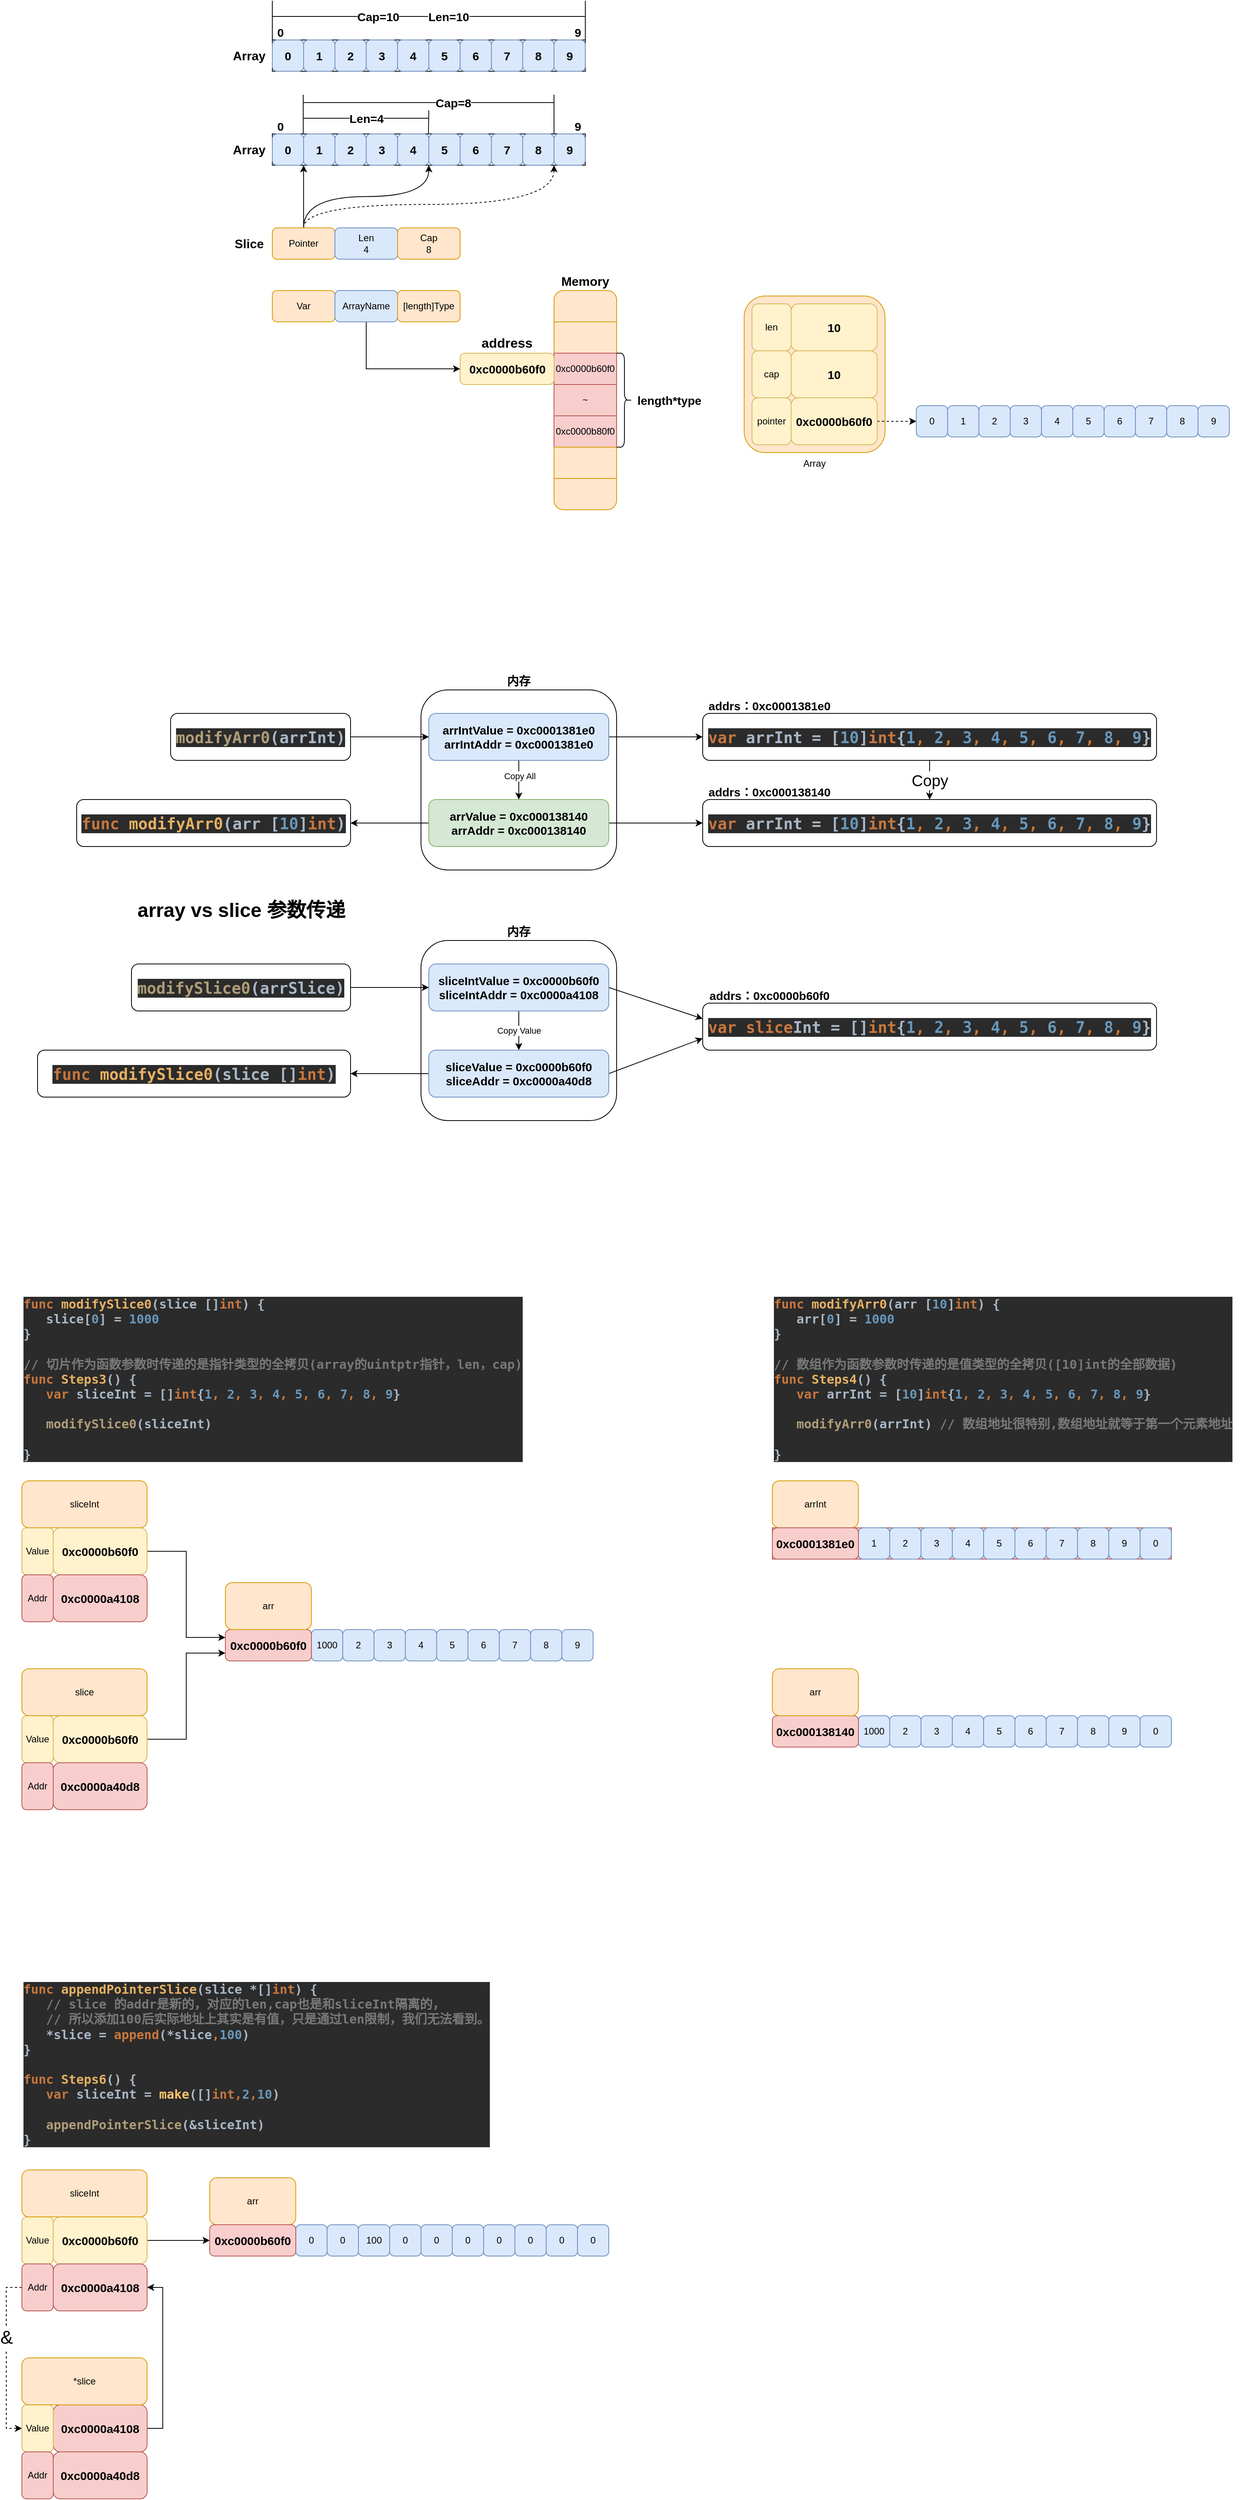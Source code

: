 <mxfile version="14.6.13" type="device" pages="2"><diagram id="S-ycGqjBiwUUYMppK_SP" name="数组"><mxGraphModel dx="946" dy="1454" grid="0" gridSize="10" guides="1" tooltips="1" connect="1" arrows="1" fold="1" page="1" pageScale="1" pageWidth="1169" pageHeight="827" math="0" shadow="0"><root><mxCell id="WM2cNf92GrzvWq5g8DFj-0"/><mxCell id="WM2cNf92GrzvWq5g8DFj-1" parent="WM2cNf92GrzvWq5g8DFj-0"/><mxCell id="HexQOr9F6rzOFH5a8cZa-42" value="" style="rounded=0;whiteSpace=wrap;html=1;fontStyle=1;fontSize=15;" vertex="1" parent="WM2cNf92GrzvWq5g8DFj-1"><mxGeometry x="360" y="-640" width="400" height="40" as="geometry"/></mxCell><mxCell id="ySc1zzVRXCvDCrOR3wpj-0" value="内存" style="rounded=1;whiteSpace=wrap;html=1;labelPosition=center;verticalLabelPosition=top;align=center;verticalAlign=bottom;fontStyle=1;fontSize=15;" parent="WM2cNf92GrzvWq5g8DFj-1" vertex="1"><mxGeometry x="550" y="70" width="250" height="230" as="geometry"/></mxCell><mxCell id="ySc1zzVRXCvDCrOR3wpj-15" style="edgeStyle=orthogonalEdgeStyle;rounded=0;orthogonalLoop=1;jettySize=auto;html=1;exitX=1;exitY=0.5;exitDx=0;exitDy=0;fontSize=20;" parent="WM2cNf92GrzvWq5g8DFj-1" source="ySc1zzVRXCvDCrOR3wpj-1" target="ySc1zzVRXCvDCrOR3wpj-7" edge="1"><mxGeometry relative="1" as="geometry"/></mxCell><mxCell id="RQUsxbqfhYI5_TWzD5HJ-15" style="edgeStyle=orthogonalEdgeStyle;rounded=0;orthogonalLoop=1;jettySize=auto;html=1;exitX=0.5;exitY=1;exitDx=0;exitDy=0;entryX=0.5;entryY=0;entryDx=0;entryDy=0;" parent="WM2cNf92GrzvWq5g8DFj-1" source="ySc1zzVRXCvDCrOR3wpj-1" target="ySc1zzVRXCvDCrOR3wpj-12" edge="1"><mxGeometry relative="1" as="geometry"/></mxCell><mxCell id="RQUsxbqfhYI5_TWzD5HJ-16" value="Copy All" style="edgeLabel;html=1;align=center;verticalAlign=middle;resizable=0;points=[];" parent="RQUsxbqfhYI5_TWzD5HJ-15" vertex="1" connectable="0"><mxGeometry x="-0.2" y="1" relative="1" as="geometry"><mxPoint as="offset"/></mxGeometry></mxCell><mxCell id="ySc1zzVRXCvDCrOR3wpj-1" value="arrIntValue =&amp;nbsp;0xc0001381e0&lt;br style=&quot;font-size: 15px&quot;&gt;arrIntAddr = 0xc0001381e0" style="rounded=1;whiteSpace=wrap;html=1;fontStyle=1;fontSize=15;fillColor=#dae8fc;strokeColor=#6c8ebf;" parent="WM2cNf92GrzvWq5g8DFj-1" vertex="1"><mxGeometry x="560" y="100" width="230" height="60" as="geometry"/></mxCell><mxCell id="ySc1zzVRXCvDCrOR3wpj-20" value="Copy" style="edgeStyle=orthogonalEdgeStyle;rounded=0;orthogonalLoop=1;jettySize=auto;html=1;exitX=0.5;exitY=1;exitDx=0;exitDy=0;entryX=0.5;entryY=0;entryDx=0;entryDy=0;fontSize=20;" parent="WM2cNf92GrzvWq5g8DFj-1" source="ySc1zzVRXCvDCrOR3wpj-7" target="ySc1zzVRXCvDCrOR3wpj-18" edge="1"><mxGeometry relative="1" as="geometry"/></mxCell><mxCell id="ySc1zzVRXCvDCrOR3wpj-7" value="&lt;pre style=&quot;font-weight: 700 ; background-color: rgb(43 , 43 , 43) ; color: rgb(169 , 183 , 198) ; font-family: &amp;#34;jetbrains mono&amp;#34; , monospace&quot;&gt;&lt;span style=&quot;color: rgb(199 , 119 , 62)&quot;&gt;var &lt;/span&gt;arrInt = [&lt;span style=&quot;color: rgb(104 , 151 , 187)&quot;&gt;10&lt;/span&gt;]&lt;span style=&quot;color: rgb(199 , 119 , 62)&quot;&gt;int&lt;/span&gt;{&lt;span style=&quot;color: rgb(104 , 151 , 187)&quot;&gt;1&lt;/span&gt;&lt;span style=&quot;color: rgb(204 , 120 , 50)&quot;&gt;, &lt;/span&gt;&lt;span style=&quot;color: rgb(104 , 151 , 187)&quot;&gt;2&lt;/span&gt;&lt;span style=&quot;color: rgb(204 , 120 , 50)&quot;&gt;, &lt;/span&gt;&lt;span style=&quot;color: rgb(104 , 151 , 187)&quot;&gt;3&lt;/span&gt;&lt;span style=&quot;color: rgb(204 , 120 , 50)&quot;&gt;, &lt;/span&gt;&lt;span style=&quot;color: rgb(104 , 151 , 187)&quot;&gt;4&lt;/span&gt;&lt;span style=&quot;color: rgb(204 , 120 , 50)&quot;&gt;, &lt;/span&gt;&lt;span style=&quot;color: rgb(104 , 151 , 187)&quot;&gt;5&lt;/span&gt;&lt;span style=&quot;color: rgb(204 , 120 , 50)&quot;&gt;, &lt;/span&gt;&lt;span style=&quot;color: rgb(104 , 151 , 187)&quot;&gt;6&lt;/span&gt;&lt;span style=&quot;color: rgb(204 , 120 , 50)&quot;&gt;, &lt;/span&gt;&lt;span style=&quot;color: rgb(104 , 151 , 187)&quot;&gt;7&lt;/span&gt;&lt;span style=&quot;color: rgb(204 , 120 , 50)&quot;&gt;, &lt;/span&gt;&lt;span style=&quot;color: rgb(104 , 151 , 187)&quot;&gt;8&lt;/span&gt;&lt;span style=&quot;color: rgb(204 , 120 , 50)&quot;&gt;, &lt;/span&gt;&lt;span style=&quot;color: rgb(104 , 151 , 187)&quot;&gt;9&lt;/span&gt;}&lt;/pre&gt;" style="rounded=1;whiteSpace=wrap;html=1;fontSize=20;" parent="WM2cNf92GrzvWq5g8DFj-1" vertex="1"><mxGeometry x="910" y="100" width="580" height="60" as="geometry"/></mxCell><mxCell id="ySc1zzVRXCvDCrOR3wpj-16" style="edgeStyle=orthogonalEdgeStyle;rounded=0;orthogonalLoop=1;jettySize=auto;html=1;exitX=1;exitY=0.5;exitDx=0;exitDy=0;entryX=0;entryY=0.5;entryDx=0;entryDy=0;fontSize=20;" parent="WM2cNf92GrzvWq5g8DFj-1" source="ySc1zzVRXCvDCrOR3wpj-8" target="ySc1zzVRXCvDCrOR3wpj-1" edge="1"><mxGeometry relative="1" as="geometry"/></mxCell><mxCell id="ySc1zzVRXCvDCrOR3wpj-8" value="&lt;pre style=&quot;font-weight: 700 ; text-align: left ; background-color: rgb(43 , 43 , 43) ; color: rgb(169 , 183 , 198) ; font-family: &amp;#34;jetbrains mono&amp;#34; , monospace&quot;&gt;&lt;span style=&quot;color: rgb(176 , 157 , 121)&quot;&gt;modifyArr0&lt;/span&gt;(arrInt)&lt;/pre&gt;" style="rounded=1;whiteSpace=wrap;html=1;fontSize=20;" parent="WM2cNf92GrzvWq5g8DFj-1" vertex="1"><mxGeometry x="230" y="100" width="230" height="60" as="geometry"/></mxCell><mxCell id="ySc1zzVRXCvDCrOR3wpj-10" value="&lt;pre style=&quot;font-weight: 700 ; text-align: left ; background-color: rgb(43 , 43 , 43) ; color: rgb(169 , 183 , 198) ; font-family: &amp;#34;jetbrains mono&amp;#34; , monospace&quot;&gt;&lt;span style=&quot;color: rgb(199 , 119 , 62)&quot;&gt;func &lt;/span&gt;&lt;span style=&quot;color: rgb(230 , 177 , 99)&quot;&gt;modifyArr0&lt;/span&gt;(arr [&lt;span style=&quot;color: rgb(104 , 151 , 187)&quot;&gt;10&lt;/span&gt;]&lt;span style=&quot;color: rgb(199 , 119 , 62)&quot;&gt;int&lt;/span&gt;)&lt;/pre&gt;" style="rounded=1;whiteSpace=wrap;html=1;fontSize=20;" parent="WM2cNf92GrzvWq5g8DFj-1" vertex="1"><mxGeometry x="110" y="210" width="350" height="60" as="geometry"/></mxCell><mxCell id="ySc1zzVRXCvDCrOR3wpj-17" style="edgeStyle=orthogonalEdgeStyle;rounded=0;orthogonalLoop=1;jettySize=auto;html=1;exitX=0;exitY=0.5;exitDx=0;exitDy=0;entryX=1;entryY=0.5;entryDx=0;entryDy=0;fontSize=20;" parent="WM2cNf92GrzvWq5g8DFj-1" source="ySc1zzVRXCvDCrOR3wpj-12" target="ySc1zzVRXCvDCrOR3wpj-10" edge="1"><mxGeometry relative="1" as="geometry"/></mxCell><mxCell id="ySc1zzVRXCvDCrOR3wpj-19" style="edgeStyle=orthogonalEdgeStyle;rounded=0;orthogonalLoop=1;jettySize=auto;html=1;exitX=1;exitY=0.5;exitDx=0;exitDy=0;entryX=0;entryY=0.5;entryDx=0;entryDy=0;fontSize=20;" parent="WM2cNf92GrzvWq5g8DFj-1" source="ySc1zzVRXCvDCrOR3wpj-12" target="ySc1zzVRXCvDCrOR3wpj-18" edge="1"><mxGeometry relative="1" as="geometry"/></mxCell><mxCell id="ySc1zzVRXCvDCrOR3wpj-12" value="arrValue =&amp;nbsp;0xc000138140&lt;br&gt;arrAddr = 0xc000138140" style="rounded=1;whiteSpace=wrap;html=1;fontStyle=1;fontSize=15;fillColor=#d5e8d4;strokeColor=#82b366;" parent="WM2cNf92GrzvWq5g8DFj-1" vertex="1"><mxGeometry x="560" y="210" width="230" height="60" as="geometry"/></mxCell><mxCell id="ySc1zzVRXCvDCrOR3wpj-18" value="&lt;pre style=&quot;font-weight: 700 ; background-color: rgb(43 , 43 , 43) ; color: rgb(169 , 183 , 198) ; font-family: &amp;#34;jetbrains mono&amp;#34; , monospace&quot;&gt;&lt;span style=&quot;color: rgb(199 , 119 , 62)&quot;&gt;var &lt;/span&gt;arrInt = [&lt;span style=&quot;color: rgb(104 , 151 , 187)&quot;&gt;10&lt;/span&gt;]&lt;span style=&quot;color: rgb(199 , 119 , 62)&quot;&gt;int&lt;/span&gt;{&lt;span style=&quot;color: rgb(104 , 151 , 187)&quot;&gt;1&lt;/span&gt;&lt;span style=&quot;color: rgb(204 , 120 , 50)&quot;&gt;, &lt;/span&gt;&lt;span style=&quot;color: rgb(104 , 151 , 187)&quot;&gt;2&lt;/span&gt;&lt;span style=&quot;color: rgb(204 , 120 , 50)&quot;&gt;, &lt;/span&gt;&lt;span style=&quot;color: rgb(104 , 151 , 187)&quot;&gt;3&lt;/span&gt;&lt;span style=&quot;color: rgb(204 , 120 , 50)&quot;&gt;, &lt;/span&gt;&lt;span style=&quot;color: rgb(104 , 151 , 187)&quot;&gt;4&lt;/span&gt;&lt;span style=&quot;color: rgb(204 , 120 , 50)&quot;&gt;, &lt;/span&gt;&lt;span style=&quot;color: rgb(104 , 151 , 187)&quot;&gt;5&lt;/span&gt;&lt;span style=&quot;color: rgb(204 , 120 , 50)&quot;&gt;, &lt;/span&gt;&lt;span style=&quot;color: rgb(104 , 151 , 187)&quot;&gt;6&lt;/span&gt;&lt;span style=&quot;color: rgb(204 , 120 , 50)&quot;&gt;, &lt;/span&gt;&lt;span style=&quot;color: rgb(104 , 151 , 187)&quot;&gt;7&lt;/span&gt;&lt;span style=&quot;color: rgb(204 , 120 , 50)&quot;&gt;, &lt;/span&gt;&lt;span style=&quot;color: rgb(104 , 151 , 187)&quot;&gt;8&lt;/span&gt;&lt;span style=&quot;color: rgb(204 , 120 , 50)&quot;&gt;, &lt;/span&gt;&lt;span style=&quot;color: rgb(104 , 151 , 187)&quot;&gt;9&lt;/span&gt;}&lt;/pre&gt;" style="rounded=1;whiteSpace=wrap;html=1;fontSize=20;" parent="WM2cNf92GrzvWq5g8DFj-1" vertex="1"><mxGeometry x="910" y="210" width="580" height="60" as="geometry"/></mxCell><mxCell id="ySc1zzVRXCvDCrOR3wpj-21" value="内存" style="rounded=1;whiteSpace=wrap;html=1;labelPosition=center;verticalLabelPosition=top;align=center;verticalAlign=bottom;fontStyle=1;fontSize=15;" parent="WM2cNf92GrzvWq5g8DFj-1" vertex="1"><mxGeometry x="550" y="390" width="250" height="230" as="geometry"/></mxCell><mxCell id="ySc1zzVRXCvDCrOR3wpj-22" style="rounded=0;orthogonalLoop=1;jettySize=auto;html=1;exitX=1;exitY=0.5;exitDx=0;exitDy=0;fontSize=20;entryX=0;entryY=0.333;entryDx=0;entryDy=0;entryPerimeter=0;" parent="WM2cNf92GrzvWq5g8DFj-1" source="ySc1zzVRXCvDCrOR3wpj-23" target="ySc1zzVRXCvDCrOR3wpj-26" edge="1"><mxGeometry relative="1" as="geometry"/></mxCell><mxCell id="RQUsxbqfhYI5_TWzD5HJ-18" value="Copy Value" style="edgeStyle=orthogonalEdgeStyle;rounded=0;orthogonalLoop=1;jettySize=auto;html=1;exitX=0.5;exitY=1;exitDx=0;exitDy=0;entryX=0.5;entryY=0;entryDx=0;entryDy=0;" parent="WM2cNf92GrzvWq5g8DFj-1" source="ySc1zzVRXCvDCrOR3wpj-23" target="ySc1zzVRXCvDCrOR3wpj-32" edge="1"><mxGeometry relative="1" as="geometry"/></mxCell><mxCell id="ySc1zzVRXCvDCrOR3wpj-23" value="sliceIntValue =&amp;nbsp;0xc0000b60f0&lt;br&gt;sliceIntAddr = 0xc0000a4108" style="rounded=1;whiteSpace=wrap;html=1;fontStyle=1;fontSize=15;fillColor=#dae8fc;strokeColor=#6c8ebf;" parent="WM2cNf92GrzvWq5g8DFj-1" vertex="1"><mxGeometry x="560" y="420" width="230" height="60" as="geometry"/></mxCell><mxCell id="ySc1zzVRXCvDCrOR3wpj-26" value="&lt;pre style=&quot;font-weight: 700 ; background-color: rgb(43 , 43 , 43) ; color: rgb(169 , 183 , 198) ; font-family: &amp;#34;jetbrains mono&amp;#34; , monospace&quot;&gt;&lt;span style=&quot;color: rgb(199 , 119 , 62)&quot;&gt;var slice&lt;/span&gt;Int = []&lt;span style=&quot;color: rgb(199 , 119 , 62)&quot;&gt;int&lt;/span&gt;{&lt;span style=&quot;color: rgb(104 , 151 , 187)&quot;&gt;1&lt;/span&gt;&lt;span style=&quot;color: rgb(204 , 120 , 50)&quot;&gt;, &lt;/span&gt;&lt;span style=&quot;color: rgb(104 , 151 , 187)&quot;&gt;2&lt;/span&gt;&lt;span style=&quot;color: rgb(204 , 120 , 50)&quot;&gt;, &lt;/span&gt;&lt;span style=&quot;color: rgb(104 , 151 , 187)&quot;&gt;3&lt;/span&gt;&lt;span style=&quot;color: rgb(204 , 120 , 50)&quot;&gt;, &lt;/span&gt;&lt;span style=&quot;color: rgb(104 , 151 , 187)&quot;&gt;4&lt;/span&gt;&lt;span style=&quot;color: rgb(204 , 120 , 50)&quot;&gt;, &lt;/span&gt;&lt;span style=&quot;color: rgb(104 , 151 , 187)&quot;&gt;5&lt;/span&gt;&lt;span style=&quot;color: rgb(204 , 120 , 50)&quot;&gt;, &lt;/span&gt;&lt;span style=&quot;color: rgb(104 , 151 , 187)&quot;&gt;6&lt;/span&gt;&lt;span style=&quot;color: rgb(204 , 120 , 50)&quot;&gt;, &lt;/span&gt;&lt;span style=&quot;color: rgb(104 , 151 , 187)&quot;&gt;7&lt;/span&gt;&lt;span style=&quot;color: rgb(204 , 120 , 50)&quot;&gt;, &lt;/span&gt;&lt;span style=&quot;color: rgb(104 , 151 , 187)&quot;&gt;8&lt;/span&gt;&lt;span style=&quot;color: rgb(204 , 120 , 50)&quot;&gt;, &lt;/span&gt;&lt;span style=&quot;color: rgb(104 , 151 , 187)&quot;&gt;9&lt;/span&gt;}&lt;/pre&gt;" style="rounded=1;whiteSpace=wrap;html=1;fontSize=20;" parent="WM2cNf92GrzvWq5g8DFj-1" vertex="1"><mxGeometry x="910" y="470" width="580" height="60" as="geometry"/></mxCell><mxCell id="ySc1zzVRXCvDCrOR3wpj-27" style="edgeStyle=orthogonalEdgeStyle;rounded=0;orthogonalLoop=1;jettySize=auto;html=1;exitX=1;exitY=0.5;exitDx=0;exitDy=0;entryX=0;entryY=0.5;entryDx=0;entryDy=0;fontSize=20;" parent="WM2cNf92GrzvWq5g8DFj-1" source="ySc1zzVRXCvDCrOR3wpj-28" target="ySc1zzVRXCvDCrOR3wpj-23" edge="1"><mxGeometry relative="1" as="geometry"/></mxCell><mxCell id="ySc1zzVRXCvDCrOR3wpj-28" value="&lt;pre style=&quot;font-weight: 700 ; text-align: left ; background-color: rgb(43 , 43 , 43) ; color: rgb(169 , 183 , 198) ; font-family: &amp;#34;jetbrains mono&amp;#34; , monospace&quot;&gt;&lt;span style=&quot;color: rgb(176 , 157 , 121)&quot;&gt;modifySlice0&lt;/span&gt;(arrSlice)&lt;/pre&gt;" style="rounded=1;whiteSpace=wrap;html=1;fontSize=20;" parent="WM2cNf92GrzvWq5g8DFj-1" vertex="1"><mxGeometry x="180" y="420" width="280" height="60" as="geometry"/></mxCell><mxCell id="ySc1zzVRXCvDCrOR3wpj-29" value="&lt;pre style=&quot;font-weight: 700 ; text-align: left ; background-color: rgb(43 , 43 , 43) ; color: rgb(169 , 183 , 198) ; font-family: &amp;#34;jetbrains mono&amp;#34; , monospace&quot;&gt;&lt;span style=&quot;color: rgb(199 , 119 , 62)&quot;&gt;func &lt;/span&gt;&lt;span style=&quot;color: rgb(230 , 177 , 99)&quot;&gt;modifySlice0&lt;/span&gt;(slice []&lt;span style=&quot;color: rgb(199 , 119 , 62)&quot;&gt;int&lt;/span&gt;)&lt;/pre&gt;" style="rounded=1;whiteSpace=wrap;html=1;fontSize=20;" parent="WM2cNf92GrzvWq5g8DFj-1" vertex="1"><mxGeometry x="60" y="530" width="400" height="60" as="geometry"/></mxCell><mxCell id="ySc1zzVRXCvDCrOR3wpj-30" style="edgeStyle=orthogonalEdgeStyle;rounded=0;orthogonalLoop=1;jettySize=auto;html=1;exitX=0;exitY=0.5;exitDx=0;exitDy=0;entryX=1;entryY=0.5;entryDx=0;entryDy=0;fontSize=20;" parent="WM2cNf92GrzvWq5g8DFj-1" source="ySc1zzVRXCvDCrOR3wpj-32" target="ySc1zzVRXCvDCrOR3wpj-29" edge="1"><mxGeometry relative="1" as="geometry"/></mxCell><mxCell id="ySc1zzVRXCvDCrOR3wpj-34" style="rounded=0;orthogonalLoop=1;jettySize=auto;html=1;exitX=1;exitY=0.5;exitDx=0;exitDy=0;entryX=0;entryY=0.75;entryDx=0;entryDy=0;fontSize=15;" parent="WM2cNf92GrzvWq5g8DFj-1" source="ySc1zzVRXCvDCrOR3wpj-32" target="ySc1zzVRXCvDCrOR3wpj-26" edge="1"><mxGeometry relative="1" as="geometry"/></mxCell><mxCell id="ySc1zzVRXCvDCrOR3wpj-32" value="sliceValue =&amp;nbsp;0xc0000b60f0&lt;br&gt;sliceAddr = 0xc0000a40d8" style="rounded=1;whiteSpace=wrap;html=1;fontStyle=1;fontSize=15;fillColor=#dae8fc;strokeColor=#6c8ebf;" parent="WM2cNf92GrzvWq5g8DFj-1" vertex="1"><mxGeometry x="560" y="530" width="230" height="60" as="geometry"/></mxCell><mxCell id="ySc1zzVRXCvDCrOR3wpj-35" value="addrs：&lt;span style=&quot;&quot;&gt;0xc0000b60f0&lt;/span&gt;" style="text;html=1;align=center;verticalAlign=middle;resizable=0;points=[];autosize=1;strokeColor=none;fontSize=15;fontStyle=1" parent="WM2cNf92GrzvWq5g8DFj-1" vertex="1"><mxGeometry x="910" y="450" width="170" height="20" as="geometry"/></mxCell><mxCell id="ySc1zzVRXCvDCrOR3wpj-36" value="addrs：&lt;span&gt;0xc000138140&lt;/span&gt;" style="text;html=1;align=center;verticalAlign=middle;resizable=0;points=[];autosize=1;strokeColor=none;fontSize=15;fontStyle=1" parent="WM2cNf92GrzvWq5g8DFj-1" vertex="1"><mxGeometry x="910" y="190" width="170" height="20" as="geometry"/></mxCell><mxCell id="ySc1zzVRXCvDCrOR3wpj-37" value="addrs：&lt;span&gt;0xc0001381e0&lt;/span&gt;" style="text;html=1;align=center;verticalAlign=middle;resizable=0;points=[];autosize=1;strokeColor=none;fontSize=15;fontStyle=1" parent="WM2cNf92GrzvWq5g8DFj-1" vertex="1"><mxGeometry x="910" y="80" width="170" height="20" as="geometry"/></mxCell><mxCell id="ySc1zzVRXCvDCrOR3wpj-38" value="array vs slice 参数传递" style="text;html=1;align=center;verticalAlign=middle;resizable=0;points=[];autosize=1;strokeColor=none;fontSize=25;fontStyle=1" parent="WM2cNf92GrzvWq5g8DFj-1" vertex="1"><mxGeometry x="180" y="330" width="280" height="40" as="geometry"/></mxCell><mxCell id="RQUsxbqfhYI5_TWzD5HJ-0" value="&lt;pre style=&quot;background-color: rgb(43 , 43 , 43) ; color: rgb(169 , 183 , 198) ; font-family: &amp;#34;jetbrains mono&amp;#34; , monospace ; font-size: 20px&quot;&gt;&lt;pre style=&quot;font-family: &amp;#34;jetbrains mono&amp;#34; , monospace ; font-size: 16px&quot;&gt;&lt;b&gt;&lt;span style=&quot;color: #c7773e&quot;&gt;func &lt;/span&gt;&lt;span style=&quot;color: #e6b163&quot;&gt;modifySlice0&lt;/span&gt;(slice []&lt;span style=&quot;color: #c7773e&quot;&gt;int&lt;/span&gt;) {&lt;br&gt;   slice[&lt;span style=&quot;color: #6897bb&quot;&gt;0&lt;/span&gt;] = &lt;span style=&quot;color: #6897bb&quot;&gt;1000&lt;br&gt;&lt;/span&gt;}&lt;br&gt;&lt;br&gt;&lt;span style=&quot;color: #787878&quot;&gt;// 切片作为函数参数时传递的是指针类型的全拷贝(array的uintptr指针，len，cap)&lt;br&gt;&lt;/span&gt;&lt;span style=&quot;color: #c7773e&quot;&gt;func &lt;/span&gt;&lt;span style=&quot;color: #e6b163&quot;&gt;Steps3&lt;/span&gt;() {&lt;br&gt;   &lt;span style=&quot;color: #c7773e&quot;&gt;var &lt;/span&gt;sliceInt = []&lt;span style=&quot;color: #c7773e&quot;&gt;int&lt;/span&gt;{&lt;span style=&quot;color: #6897bb&quot;&gt;1&lt;/span&gt;&lt;span style=&quot;color: #cc7832&quot;&gt;, &lt;/span&gt;&lt;span style=&quot;color: #6897bb&quot;&gt;2&lt;/span&gt;&lt;span style=&quot;color: #cc7832&quot;&gt;, &lt;/span&gt;&lt;span style=&quot;color: #6897bb&quot;&gt;3&lt;/span&gt;&lt;span style=&quot;color: #cc7832&quot;&gt;, &lt;/span&gt;&lt;span style=&quot;color: #6897bb&quot;&gt;4&lt;/span&gt;&lt;span style=&quot;color: #cc7832&quot;&gt;, &lt;/span&gt;&lt;span style=&quot;color: #6897bb&quot;&gt;5&lt;/span&gt;&lt;span style=&quot;color: #cc7832&quot;&gt;, &lt;/span&gt;&lt;span style=&quot;color: #6897bb&quot;&gt;6&lt;/span&gt;&lt;span style=&quot;color: #cc7832&quot;&gt;, &lt;/span&gt;&lt;span style=&quot;color: #6897bb&quot;&gt;7&lt;/span&gt;&lt;span style=&quot;color: #cc7832&quot;&gt;, &lt;/span&gt;&lt;span style=&quot;color: #6897bb&quot;&gt;8&lt;/span&gt;&lt;span style=&quot;color: #cc7832&quot;&gt;, &lt;/span&gt;&lt;span style=&quot;color: #6897bb&quot;&gt;9&lt;/span&gt;}&lt;br&gt;&lt;br&gt;   &lt;span style=&quot;color: #b09d79&quot;&gt;modifySlice0&lt;/span&gt;(sliceInt)&lt;br&gt;&lt;br&gt;}&lt;/b&gt;&lt;/pre&gt;&lt;/pre&gt;" style="text;html=1;align=left;verticalAlign=middle;resizable=0;points=[];autosize=1;strokeColor=none;" parent="WM2cNf92GrzvWq5g8DFj-1" vertex="1"><mxGeometry x="40" y="850" width="650" height="200" as="geometry"/></mxCell><mxCell id="RQUsxbqfhYI5_TWzD5HJ-22" style="edgeStyle=orthogonalEdgeStyle;rounded=0;orthogonalLoop=1;jettySize=auto;html=1;exitX=1;exitY=0.5;exitDx=0;exitDy=0;entryX=0;entryY=0.25;entryDx=0;entryDy=0;" parent="WM2cNf92GrzvWq5g8DFj-1" source="RQUsxbqfhYI5_TWzD5HJ-1" target="RQUsxbqfhYI5_TWzD5HJ-33" edge="1"><mxGeometry relative="1" as="geometry"><mxPoint x="360" y="1275" as="targetPoint"/></mxGeometry></mxCell><mxCell id="RQUsxbqfhYI5_TWzD5HJ-1" value="&lt;span style=&quot;font-size: 15px ; font-weight: 700&quot;&gt;0xc0000b60f0&lt;/span&gt;" style="rounded=1;whiteSpace=wrap;html=1;fillColor=#fff2cc;strokeColor=#d6b656;" parent="WM2cNf92GrzvWq5g8DFj-1" vertex="1"><mxGeometry x="80" y="1140" width="120" height="60" as="geometry"/></mxCell><mxCell id="RQUsxbqfhYI5_TWzD5HJ-2" value="&lt;span style=&quot;font-size: 15px ; font-weight: 700&quot;&gt;0xc0000a4108&lt;/span&gt;" style="rounded=1;whiteSpace=wrap;html=1;fillColor=#f8cecc;strokeColor=#b85450;" parent="WM2cNf92GrzvWq5g8DFj-1" vertex="1"><mxGeometry x="80" y="1200" width="120" height="60" as="geometry"/></mxCell><mxCell id="RQUsxbqfhYI5_TWzD5HJ-3" value="Value" style="rounded=1;whiteSpace=wrap;html=1;fillColor=#fff2cc;strokeColor=#d6b656;" parent="WM2cNf92GrzvWq5g8DFj-1" vertex="1"><mxGeometry x="40" y="1140" width="40" height="60" as="geometry"/></mxCell><mxCell id="RQUsxbqfhYI5_TWzD5HJ-4" value="Addr" style="rounded=1;whiteSpace=wrap;html=1;fillColor=#f8cecc;strokeColor=#b85450;" parent="WM2cNf92GrzvWq5g8DFj-1" vertex="1"><mxGeometry x="40" y="1200" width="40" height="60" as="geometry"/></mxCell><mxCell id="RQUsxbqfhYI5_TWzD5HJ-7" value="sliceInt" style="rounded=1;whiteSpace=wrap;html=1;fillColor=#ffe6cc;strokeColor=#d79b00;" parent="WM2cNf92GrzvWq5g8DFj-1" vertex="1"><mxGeometry x="40" y="1080" width="160" height="60" as="geometry"/></mxCell><mxCell id="RQUsxbqfhYI5_TWzD5HJ-23" style="edgeStyle=orthogonalEdgeStyle;rounded=0;orthogonalLoop=1;jettySize=auto;html=1;exitX=1;exitY=0.5;exitDx=0;exitDy=0;entryX=0;entryY=0.75;entryDx=0;entryDy=0;" parent="WM2cNf92GrzvWq5g8DFj-1" source="RQUsxbqfhYI5_TWzD5HJ-10" target="RQUsxbqfhYI5_TWzD5HJ-33" edge="1"><mxGeometry relative="1" as="geometry"><mxPoint x="360" y="1305" as="targetPoint"/></mxGeometry></mxCell><mxCell id="RQUsxbqfhYI5_TWzD5HJ-10" value="&lt;span style=&quot;font-size: 15px ; font-weight: 700&quot;&gt;0xc0000b60f0&lt;/span&gt;" style="rounded=1;whiteSpace=wrap;html=1;fillColor=#fff2cc;strokeColor=#d6b656;" parent="WM2cNf92GrzvWq5g8DFj-1" vertex="1"><mxGeometry x="80" y="1380" width="120" height="60" as="geometry"/></mxCell><mxCell id="RQUsxbqfhYI5_TWzD5HJ-11" value="&lt;span style=&quot;font-size: 15px ; font-weight: 700&quot;&gt;0xc0000a40d8&lt;/span&gt;" style="rounded=1;whiteSpace=wrap;html=1;fillColor=#f8cecc;strokeColor=#b85450;" parent="WM2cNf92GrzvWq5g8DFj-1" vertex="1"><mxGeometry x="80" y="1440" width="120" height="60" as="geometry"/></mxCell><mxCell id="RQUsxbqfhYI5_TWzD5HJ-12" value="Value" style="rounded=1;whiteSpace=wrap;html=1;fillColor=#fff2cc;strokeColor=#d6b656;" parent="WM2cNf92GrzvWq5g8DFj-1" vertex="1"><mxGeometry x="40" y="1380" width="40" height="60" as="geometry"/></mxCell><mxCell id="RQUsxbqfhYI5_TWzD5HJ-13" value="Addr" style="rounded=1;whiteSpace=wrap;html=1;fillColor=#f8cecc;strokeColor=#b85450;" parent="WM2cNf92GrzvWq5g8DFj-1" vertex="1"><mxGeometry x="40" y="1440" width="40" height="60" as="geometry"/></mxCell><mxCell id="RQUsxbqfhYI5_TWzD5HJ-14" value="slice" style="rounded=1;whiteSpace=wrap;html=1;fillColor=#ffe6cc;strokeColor=#d79b00;" parent="WM2cNf92GrzvWq5g8DFj-1" vertex="1"><mxGeometry x="40" y="1320" width="160" height="60" as="geometry"/></mxCell><mxCell id="RQUsxbqfhYI5_TWzD5HJ-34" value="" style="group" parent="WM2cNf92GrzvWq5g8DFj-1" vertex="1" connectable="0"><mxGeometry x="300" y="1270" width="470" height="40" as="geometry"/></mxCell><mxCell id="RQUsxbqfhYI5_TWzD5HJ-24" value="1000" style="rounded=1;whiteSpace=wrap;html=1;fillColor=#dae8fc;strokeColor=#6c8ebf;" parent="RQUsxbqfhYI5_TWzD5HJ-34" vertex="1"><mxGeometry x="110" width="40" height="40" as="geometry"/></mxCell><mxCell id="RQUsxbqfhYI5_TWzD5HJ-25" value="2" style="rounded=1;whiteSpace=wrap;html=1;fillColor=#dae8fc;strokeColor=#6c8ebf;" parent="RQUsxbqfhYI5_TWzD5HJ-34" vertex="1"><mxGeometry x="150" width="40" height="40" as="geometry"/></mxCell><mxCell id="RQUsxbqfhYI5_TWzD5HJ-26" value="3" style="rounded=1;whiteSpace=wrap;html=1;fillColor=#dae8fc;strokeColor=#6c8ebf;" parent="RQUsxbqfhYI5_TWzD5HJ-34" vertex="1"><mxGeometry x="190" width="40" height="40" as="geometry"/></mxCell><mxCell id="RQUsxbqfhYI5_TWzD5HJ-27" value="4" style="rounded=1;whiteSpace=wrap;html=1;fillColor=#dae8fc;strokeColor=#6c8ebf;" parent="RQUsxbqfhYI5_TWzD5HJ-34" vertex="1"><mxGeometry x="230" width="40" height="40" as="geometry"/></mxCell><mxCell id="RQUsxbqfhYI5_TWzD5HJ-28" value="5" style="rounded=1;whiteSpace=wrap;html=1;fillColor=#dae8fc;strokeColor=#6c8ebf;" parent="RQUsxbqfhYI5_TWzD5HJ-34" vertex="1"><mxGeometry x="270" width="40" height="40" as="geometry"/></mxCell><mxCell id="RQUsxbqfhYI5_TWzD5HJ-29" value="6" style="rounded=1;whiteSpace=wrap;html=1;fillColor=#dae8fc;strokeColor=#6c8ebf;" parent="RQUsxbqfhYI5_TWzD5HJ-34" vertex="1"><mxGeometry x="310" width="40" height="40" as="geometry"/></mxCell><mxCell id="RQUsxbqfhYI5_TWzD5HJ-30" value="7" style="rounded=1;whiteSpace=wrap;html=1;fillColor=#dae8fc;strokeColor=#6c8ebf;" parent="RQUsxbqfhYI5_TWzD5HJ-34" vertex="1"><mxGeometry x="350" width="40" height="40" as="geometry"/></mxCell><mxCell id="RQUsxbqfhYI5_TWzD5HJ-31" value="8" style="rounded=1;whiteSpace=wrap;html=1;fillColor=#dae8fc;strokeColor=#6c8ebf;" parent="RQUsxbqfhYI5_TWzD5HJ-34" vertex="1"><mxGeometry x="390" width="40" height="40" as="geometry"/></mxCell><mxCell id="RQUsxbqfhYI5_TWzD5HJ-32" value="9" style="rounded=1;whiteSpace=wrap;html=1;fillColor=#dae8fc;strokeColor=#6c8ebf;" parent="RQUsxbqfhYI5_TWzD5HJ-34" vertex="1"><mxGeometry x="430" width="40" height="40" as="geometry"/></mxCell><mxCell id="RQUsxbqfhYI5_TWzD5HJ-33" value="&lt;span style=&quot;font-size: 15px ; font-weight: 700&quot;&gt;0xc0000b60f0&lt;/span&gt;" style="rounded=1;whiteSpace=wrap;html=1;fillColor=#f8cecc;strokeColor=#b85450;" parent="RQUsxbqfhYI5_TWzD5HJ-34" vertex="1"><mxGeometry width="110" height="40" as="geometry"/></mxCell><mxCell id="RQUsxbqfhYI5_TWzD5HJ-35" value="&lt;pre style=&quot;background-color: rgb(43 , 43 , 43) ; color: rgb(169 , 183 , 198) ; font-family: &amp;#34;jetbrains mono&amp;#34; , monospace ; font-size: 16px&quot;&gt;&lt;b&gt;&lt;span style=&quot;color: #c7773e&quot;&gt;func &lt;/span&gt;&lt;span style=&quot;color: #e6b163&quot;&gt;modifyArr0&lt;/span&gt;(arr [&lt;span style=&quot;color: #6897bb&quot;&gt;10&lt;/span&gt;]&lt;span style=&quot;color: #c7773e&quot;&gt;int&lt;/span&gt;) {&lt;br&gt;   arr[&lt;span style=&quot;color: #6897bb&quot;&gt;0&lt;/span&gt;] = &lt;span style=&quot;color: #6897bb&quot;&gt;1000&lt;br&gt;&lt;/span&gt;}&lt;br&gt;&lt;br&gt;&lt;span style=&quot;color: #787878&quot;&gt;// 数组作为函数参数时传递的是值类型的全拷贝([10]int的全部数据)&lt;br&gt;&lt;/span&gt;&lt;span style=&quot;color: #c7773e&quot;&gt;func &lt;/span&gt;&lt;span style=&quot;color: #e6b163&quot;&gt;Steps4&lt;/span&gt;() {&lt;br&gt;   &lt;span style=&quot;color: #c7773e&quot;&gt;var &lt;/span&gt;arrInt = [&lt;span style=&quot;color: #6897bb&quot;&gt;10&lt;/span&gt;]&lt;span style=&quot;color: #c7773e&quot;&gt;int&lt;/span&gt;{&lt;span style=&quot;color: #6897bb&quot;&gt;1&lt;/span&gt;&lt;span style=&quot;color: #cc7832&quot;&gt;, &lt;/span&gt;&lt;span style=&quot;color: #6897bb&quot;&gt;2&lt;/span&gt;&lt;span style=&quot;color: #cc7832&quot;&gt;, &lt;/span&gt;&lt;span style=&quot;color: #6897bb&quot;&gt;3&lt;/span&gt;&lt;span style=&quot;color: #cc7832&quot;&gt;, &lt;/span&gt;&lt;span style=&quot;color: #6897bb&quot;&gt;4&lt;/span&gt;&lt;span style=&quot;color: #cc7832&quot;&gt;, &lt;/span&gt;&lt;span style=&quot;color: #6897bb&quot;&gt;5&lt;/span&gt;&lt;span style=&quot;color: #cc7832&quot;&gt;, &lt;/span&gt;&lt;span style=&quot;color: #6897bb&quot;&gt;6&lt;/span&gt;&lt;span style=&quot;color: #cc7832&quot;&gt;, &lt;/span&gt;&lt;span style=&quot;color: #6897bb&quot;&gt;7&lt;/span&gt;&lt;span style=&quot;color: #cc7832&quot;&gt;, &lt;/span&gt;&lt;span style=&quot;color: #6897bb&quot;&gt;8&lt;/span&gt;&lt;span style=&quot;color: #cc7832&quot;&gt;, &lt;/span&gt;&lt;span style=&quot;color: #6897bb&quot;&gt;9&lt;/span&gt;}&lt;br&gt;&lt;br&gt;   &lt;span style=&quot;color: #b09d79&quot;&gt;modifyArr0&lt;/span&gt;(arrInt) &lt;span style=&quot;color: #787878&quot;&gt;// 数组地址很特别,数组地址就等于第一个元素地址&lt;br&gt;&lt;/span&gt;&lt;br&gt;}&lt;/b&gt;&lt;/pre&gt;" style="text;html=1;align=left;verticalAlign=middle;resizable=0;points=[];autosize=1;strokeColor=none;" parent="WM2cNf92GrzvWq5g8DFj-1" vertex="1"><mxGeometry x="999" y="855" width="600" height="190" as="geometry"/></mxCell><mxCell id="RQUsxbqfhYI5_TWzD5HJ-41" value="arrInt" style="rounded=1;whiteSpace=wrap;html=1;fillColor=#ffe6cc;strokeColor=#d79b00;" parent="WM2cNf92GrzvWq5g8DFj-1" vertex="1"><mxGeometry x="999" y="1080" width="110" height="60" as="geometry"/></mxCell><mxCell id="RQUsxbqfhYI5_TWzD5HJ-83" value="" style="group;fillColor=#f8cecc;strokeColor=#b85450;" parent="WM2cNf92GrzvWq5g8DFj-1" vertex="1" connectable="0"><mxGeometry x="999" y="1140" width="510" height="40" as="geometry"/></mxCell><mxCell id="RQUsxbqfhYI5_TWzD5HJ-49" value="1" style="rounded=1;whiteSpace=wrap;html=1;fillColor=#dae8fc;strokeColor=#6c8ebf;" parent="RQUsxbqfhYI5_TWzD5HJ-83" vertex="1"><mxGeometry x="110" width="40" height="40" as="geometry"/></mxCell><mxCell id="RQUsxbqfhYI5_TWzD5HJ-50" value="2" style="rounded=1;whiteSpace=wrap;html=1;fillColor=#dae8fc;strokeColor=#6c8ebf;" parent="RQUsxbqfhYI5_TWzD5HJ-83" vertex="1"><mxGeometry x="150" width="40" height="40" as="geometry"/></mxCell><mxCell id="RQUsxbqfhYI5_TWzD5HJ-51" value="3" style="rounded=1;whiteSpace=wrap;html=1;fillColor=#dae8fc;strokeColor=#6c8ebf;" parent="RQUsxbqfhYI5_TWzD5HJ-83" vertex="1"><mxGeometry x="190" width="40" height="40" as="geometry"/></mxCell><mxCell id="RQUsxbqfhYI5_TWzD5HJ-52" value="4" style="rounded=1;whiteSpace=wrap;html=1;fillColor=#dae8fc;strokeColor=#6c8ebf;" parent="RQUsxbqfhYI5_TWzD5HJ-83" vertex="1"><mxGeometry x="230" width="40" height="40" as="geometry"/></mxCell><mxCell id="RQUsxbqfhYI5_TWzD5HJ-53" value="5" style="rounded=1;whiteSpace=wrap;html=1;fillColor=#dae8fc;strokeColor=#6c8ebf;" parent="RQUsxbqfhYI5_TWzD5HJ-83" vertex="1"><mxGeometry x="270" width="40" height="40" as="geometry"/></mxCell><mxCell id="RQUsxbqfhYI5_TWzD5HJ-54" value="6" style="rounded=1;whiteSpace=wrap;html=1;fillColor=#dae8fc;strokeColor=#6c8ebf;" parent="RQUsxbqfhYI5_TWzD5HJ-83" vertex="1"><mxGeometry x="310" width="40" height="40" as="geometry"/></mxCell><mxCell id="RQUsxbqfhYI5_TWzD5HJ-55" value="7" style="rounded=1;whiteSpace=wrap;html=1;fillColor=#dae8fc;strokeColor=#6c8ebf;" parent="RQUsxbqfhYI5_TWzD5HJ-83" vertex="1"><mxGeometry x="350" width="40" height="40" as="geometry"/></mxCell><mxCell id="RQUsxbqfhYI5_TWzD5HJ-56" value="8" style="rounded=1;whiteSpace=wrap;html=1;fillColor=#dae8fc;strokeColor=#6c8ebf;" parent="RQUsxbqfhYI5_TWzD5HJ-83" vertex="1"><mxGeometry x="390" width="40" height="40" as="geometry"/></mxCell><mxCell id="RQUsxbqfhYI5_TWzD5HJ-57" value="9" style="rounded=1;whiteSpace=wrap;html=1;fillColor=#dae8fc;strokeColor=#6c8ebf;" parent="RQUsxbqfhYI5_TWzD5HJ-83" vertex="1"><mxGeometry x="430" width="40" height="40" as="geometry"/></mxCell><mxCell id="RQUsxbqfhYI5_TWzD5HJ-58" value="&lt;span style=&quot;font-size: 15px ; font-weight: 700&quot;&gt;0xc0001381e0&lt;/span&gt;" style="rounded=1;whiteSpace=wrap;html=1;fillColor=#f8cecc;strokeColor=#b85450;" parent="RQUsxbqfhYI5_TWzD5HJ-83" vertex="1"><mxGeometry width="110" height="40" as="geometry"/></mxCell><mxCell id="RQUsxbqfhYI5_TWzD5HJ-81" value="0" style="rounded=1;whiteSpace=wrap;html=1;fillColor=#dae8fc;strokeColor=#6c8ebf;" parent="RQUsxbqfhYI5_TWzD5HJ-83" vertex="1"><mxGeometry x="470" width="40" height="40" as="geometry"/></mxCell><mxCell id="RQUsxbqfhYI5_TWzD5HJ-84" value="" style="group" parent="WM2cNf92GrzvWq5g8DFj-1" vertex="1" connectable="0"><mxGeometry x="999" y="1380" width="510" height="40" as="geometry"/></mxCell><mxCell id="RQUsxbqfhYI5_TWzD5HJ-60" value="1000" style="rounded=1;whiteSpace=wrap;html=1;fillColor=#dae8fc;strokeColor=#6c8ebf;" parent="RQUsxbqfhYI5_TWzD5HJ-84" vertex="1"><mxGeometry x="110" width="40" height="40" as="geometry"/></mxCell><mxCell id="RQUsxbqfhYI5_TWzD5HJ-61" value="2" style="rounded=1;whiteSpace=wrap;html=1;fillColor=#dae8fc;strokeColor=#6c8ebf;" parent="RQUsxbqfhYI5_TWzD5HJ-84" vertex="1"><mxGeometry x="150" width="40" height="40" as="geometry"/></mxCell><mxCell id="RQUsxbqfhYI5_TWzD5HJ-62" value="3" style="rounded=1;whiteSpace=wrap;html=1;fillColor=#dae8fc;strokeColor=#6c8ebf;" parent="RQUsxbqfhYI5_TWzD5HJ-84" vertex="1"><mxGeometry x="190" width="40" height="40" as="geometry"/></mxCell><mxCell id="RQUsxbqfhYI5_TWzD5HJ-63" value="4" style="rounded=1;whiteSpace=wrap;html=1;fillColor=#dae8fc;strokeColor=#6c8ebf;" parent="RQUsxbqfhYI5_TWzD5HJ-84" vertex="1"><mxGeometry x="230" width="40" height="40" as="geometry"/></mxCell><mxCell id="RQUsxbqfhYI5_TWzD5HJ-64" value="5" style="rounded=1;whiteSpace=wrap;html=1;fillColor=#dae8fc;strokeColor=#6c8ebf;" parent="RQUsxbqfhYI5_TWzD5HJ-84" vertex="1"><mxGeometry x="270" width="40" height="40" as="geometry"/></mxCell><mxCell id="RQUsxbqfhYI5_TWzD5HJ-65" value="6" style="rounded=1;whiteSpace=wrap;html=1;fillColor=#dae8fc;strokeColor=#6c8ebf;" parent="RQUsxbqfhYI5_TWzD5HJ-84" vertex="1"><mxGeometry x="310" width="40" height="40" as="geometry"/></mxCell><mxCell id="RQUsxbqfhYI5_TWzD5HJ-66" value="7" style="rounded=1;whiteSpace=wrap;html=1;fillColor=#dae8fc;strokeColor=#6c8ebf;" parent="RQUsxbqfhYI5_TWzD5HJ-84" vertex="1"><mxGeometry x="350" width="40" height="40" as="geometry"/></mxCell><mxCell id="RQUsxbqfhYI5_TWzD5HJ-67" value="8" style="rounded=1;whiteSpace=wrap;html=1;fillColor=#dae8fc;strokeColor=#6c8ebf;" parent="RQUsxbqfhYI5_TWzD5HJ-84" vertex="1"><mxGeometry x="390" width="40" height="40" as="geometry"/></mxCell><mxCell id="RQUsxbqfhYI5_TWzD5HJ-68" value="9" style="rounded=1;whiteSpace=wrap;html=1;fillColor=#dae8fc;strokeColor=#6c8ebf;" parent="RQUsxbqfhYI5_TWzD5HJ-84" vertex="1"><mxGeometry x="430" width="40" height="40" as="geometry"/></mxCell><mxCell id="RQUsxbqfhYI5_TWzD5HJ-69" value="&lt;span style=&quot;font-size: 15px ; font-weight: 700&quot;&gt;0xc000138140&lt;/span&gt;" style="rounded=1;whiteSpace=wrap;html=1;fillColor=#f8cecc;strokeColor=#b85450;" parent="RQUsxbqfhYI5_TWzD5HJ-84" vertex="1"><mxGeometry width="110" height="40" as="geometry"/></mxCell><mxCell id="RQUsxbqfhYI5_TWzD5HJ-82" value="0" style="rounded=1;whiteSpace=wrap;html=1;fillColor=#dae8fc;strokeColor=#6c8ebf;" parent="RQUsxbqfhYI5_TWzD5HJ-84" vertex="1"><mxGeometry x="470" width="40" height="40" as="geometry"/></mxCell><mxCell id="RQUsxbqfhYI5_TWzD5HJ-88" value="arr" style="rounded=1;whiteSpace=wrap;html=1;fillColor=#ffe6cc;strokeColor=#d79b00;" parent="WM2cNf92GrzvWq5g8DFj-1" vertex="1"><mxGeometry x="999" y="1320" width="110" height="60" as="geometry"/></mxCell><mxCell id="RQUsxbqfhYI5_TWzD5HJ-89" value="arr" style="rounded=1;whiteSpace=wrap;html=1;fillColor=#ffe6cc;strokeColor=#d79b00;" parent="WM2cNf92GrzvWq5g8DFj-1" vertex="1"><mxGeometry x="300" y="1210" width="110" height="60" as="geometry"/></mxCell><mxCell id="RQUsxbqfhYI5_TWzD5HJ-90" value="&lt;pre style=&quot;background-color: rgb(43 , 43 , 43) ; color: rgb(169 , 183 , 198) ; font-family: &amp;#34;jetbrains mono&amp;#34; , monospace ; font-size: 16px&quot;&gt;&lt;b&gt;&lt;span style=&quot;color: #c7773e&quot;&gt;func &lt;/span&gt;&lt;span style=&quot;color: #e6b163&quot;&gt;appendPointerSlice&lt;/span&gt;(slice *[]&lt;span style=&quot;color: #c7773e&quot;&gt;int&lt;/span&gt;) {&lt;br&gt;   &lt;span style=&quot;color: #787878&quot;&gt;// slice 的addr是新的，对应的len,cap也是和sliceInt隔离的，&lt;br&gt;&lt;/span&gt;&lt;span style=&quot;color: #787878&quot;&gt;   // 所以添加100后实际地址上其实是有值，只是通过len限制，我们无法看到。&lt;br&gt;&lt;/span&gt;&lt;span style=&quot;color: #787878&quot;&gt;   &lt;/span&gt;*slice = &lt;span style=&quot;color: #c7773e&quot;&gt;append&lt;/span&gt;(*slice&lt;span style=&quot;color: #cc7832&quot;&gt;,&lt;/span&gt;&lt;span style=&quot;color: #6897bb&quot;&gt;100&lt;/span&gt;)&lt;br&gt;}&lt;br&gt;&lt;br&gt;&lt;span style=&quot;color: #c7773e&quot;&gt;func &lt;/span&gt;&lt;span style=&quot;color: #e6b163&quot;&gt;Steps6&lt;/span&gt;() {&lt;span style=&quot;color: #787878&quot;&gt;&lt;br&gt;&lt;/span&gt;&lt;span style=&quot;color: #787878&quot;&gt;   &lt;/span&gt;&lt;span style=&quot;color: #c7773e&quot;&gt;var &lt;/span&gt;sliceInt = &lt;span style=&quot;color: #ffc66d&quot;&gt;make&lt;/span&gt;([]&lt;span style=&quot;color: #c7773e&quot;&gt;int&lt;/span&gt;&lt;span style=&quot;color: #cc7832&quot;&gt;,&lt;/span&gt;&lt;span style=&quot;color: #6897bb&quot;&gt;2&lt;/span&gt;&lt;span style=&quot;color: #cc7832&quot;&gt;,&lt;/span&gt;&lt;span style=&quot;color: #6897bb&quot;&gt;10&lt;/span&gt;)&lt;br&gt;&lt;br&gt;   &lt;span style=&quot;color: #b09d79&quot;&gt;appendPointerSlice&lt;/span&gt;(&amp;amp;sliceInt)&lt;br&gt;}&lt;/b&gt;&lt;/pre&gt;" style="text;html=1;align=left;verticalAlign=middle;resizable=0;points=[];autosize=1;strokeColor=none;" parent="WM2cNf92GrzvWq5g8DFj-1" vertex="1"><mxGeometry x="40" y="1730" width="610" height="190" as="geometry"/></mxCell><mxCell id="RQUsxbqfhYI5_TWzD5HJ-91" style="edgeStyle=orthogonalEdgeStyle;rounded=0;orthogonalLoop=1;jettySize=auto;html=1;exitX=1;exitY=0.5;exitDx=0;exitDy=0;entryX=0;entryY=0.5;entryDx=0;entryDy=0;" parent="WM2cNf92GrzvWq5g8DFj-1" source="RQUsxbqfhYI5_TWzD5HJ-92" target="RQUsxbqfhYI5_TWzD5HJ-113" edge="1"><mxGeometry relative="1" as="geometry"><mxPoint x="360" y="2155" as="targetPoint"/></mxGeometry></mxCell><mxCell id="RQUsxbqfhYI5_TWzD5HJ-92" value="&lt;span style=&quot;font-size: 15px ; font-weight: 700&quot;&gt;0xc0000b60f0&lt;/span&gt;" style="rounded=1;whiteSpace=wrap;html=1;fillColor=#fff2cc;strokeColor=#d6b656;" parent="WM2cNf92GrzvWq5g8DFj-1" vertex="1"><mxGeometry x="80" y="2020" width="120" height="60" as="geometry"/></mxCell><mxCell id="RQUsxbqfhYI5_TWzD5HJ-93" value="&lt;span style=&quot;font-size: 15px ; font-weight: 700&quot;&gt;0xc0000a4108&lt;/span&gt;" style="rounded=1;whiteSpace=wrap;html=1;fillColor=#f8cecc;strokeColor=#b85450;" parent="WM2cNf92GrzvWq5g8DFj-1" vertex="1"><mxGeometry x="80" y="2080" width="120" height="60" as="geometry"/></mxCell><mxCell id="RQUsxbqfhYI5_TWzD5HJ-94" value="Value" style="rounded=1;whiteSpace=wrap;html=1;fillColor=#fff2cc;strokeColor=#d6b656;" parent="WM2cNf92GrzvWq5g8DFj-1" vertex="1"><mxGeometry x="40" y="2020" width="40" height="60" as="geometry"/></mxCell><mxCell id="RQUsxbqfhYI5_TWzD5HJ-129" style="edgeStyle=orthogonalEdgeStyle;rounded=0;orthogonalLoop=1;jettySize=auto;html=1;exitX=0;exitY=0.5;exitDx=0;exitDy=0;entryX=0;entryY=0.5;entryDx=0;entryDy=0;dashed=1;" parent="WM2cNf92GrzvWq5g8DFj-1" source="RQUsxbqfhYI5_TWzD5HJ-95" target="RQUsxbqfhYI5_TWzD5HJ-100" edge="1"><mxGeometry relative="1" as="geometry"/></mxCell><mxCell id="RQUsxbqfhYI5_TWzD5HJ-130" value="&lt;font style=&quot;font-size: 24px&quot;&gt;&amp;amp;&lt;/font&gt;" style="edgeLabel;html=1;align=center;verticalAlign=middle;resizable=0;points=[];" parent="RQUsxbqfhYI5_TWzD5HJ-129" vertex="1" connectable="0"><mxGeometry x="-0.236" relative="1" as="geometry"><mxPoint as="offset"/></mxGeometry></mxCell><mxCell id="RQUsxbqfhYI5_TWzD5HJ-95" value="Addr" style="rounded=1;whiteSpace=wrap;html=1;fillColor=#f8cecc;strokeColor=#b85450;" parent="WM2cNf92GrzvWq5g8DFj-1" vertex="1"><mxGeometry x="40" y="2080" width="40" height="60" as="geometry"/></mxCell><mxCell id="RQUsxbqfhYI5_TWzD5HJ-96" value="sliceInt" style="rounded=1;whiteSpace=wrap;html=1;fillColor=#ffe6cc;strokeColor=#d79b00;" parent="WM2cNf92GrzvWq5g8DFj-1" vertex="1"><mxGeometry x="40" y="1960" width="160" height="60" as="geometry"/></mxCell><mxCell id="RQUsxbqfhYI5_TWzD5HJ-116" style="edgeStyle=orthogonalEdgeStyle;rounded=0;orthogonalLoop=1;jettySize=auto;html=1;exitX=1;exitY=0.5;exitDx=0;exitDy=0;entryX=1;entryY=0.5;entryDx=0;entryDy=0;" parent="WM2cNf92GrzvWq5g8DFj-1" source="RQUsxbqfhYI5_TWzD5HJ-98" target="RQUsxbqfhYI5_TWzD5HJ-93" edge="1"><mxGeometry relative="1" as="geometry"/></mxCell><mxCell id="RQUsxbqfhYI5_TWzD5HJ-98" value="&lt;span style=&quot;font-size: 15px ; font-weight: 700&quot;&gt;0xc0000a4108&lt;/span&gt;" style="rounded=1;whiteSpace=wrap;html=1;fillColor=#f8cecc;strokeColor=#b85450;" parent="WM2cNf92GrzvWq5g8DFj-1" vertex="1"><mxGeometry x="80" y="2260" width="120" height="60" as="geometry"/></mxCell><mxCell id="RQUsxbqfhYI5_TWzD5HJ-99" value="&lt;span style=&quot;font-size: 15px ; font-weight: 700&quot;&gt;0xc0000a40d8&lt;/span&gt;" style="rounded=1;whiteSpace=wrap;html=1;fillColor=#f8cecc;strokeColor=#b85450;" parent="WM2cNf92GrzvWq5g8DFj-1" vertex="1"><mxGeometry x="80" y="2320" width="120" height="60" as="geometry"/></mxCell><mxCell id="RQUsxbqfhYI5_TWzD5HJ-100" value="Value" style="rounded=1;whiteSpace=wrap;html=1;fillColor=#fff2cc;strokeColor=#d6b656;" parent="WM2cNf92GrzvWq5g8DFj-1" vertex="1"><mxGeometry x="40" y="2260" width="40" height="60" as="geometry"/></mxCell><mxCell id="RQUsxbqfhYI5_TWzD5HJ-101" value="Addr" style="rounded=1;whiteSpace=wrap;html=1;fillColor=#f8cecc;strokeColor=#b85450;" parent="WM2cNf92GrzvWq5g8DFj-1" vertex="1"><mxGeometry x="40" y="2320" width="40" height="60" as="geometry"/></mxCell><mxCell id="RQUsxbqfhYI5_TWzD5HJ-102" value="*slice" style="rounded=1;whiteSpace=wrap;html=1;fillColor=#ffe6cc;strokeColor=#d79b00;" parent="WM2cNf92GrzvWq5g8DFj-1" vertex="1"><mxGeometry x="40" y="2200" width="160" height="60" as="geometry"/></mxCell><mxCell id="RQUsxbqfhYI5_TWzD5HJ-114" value="arr" style="rounded=1;whiteSpace=wrap;html=1;fillColor=#ffe6cc;strokeColor=#d79b00;" parent="WM2cNf92GrzvWq5g8DFj-1" vertex="1"><mxGeometry x="280" y="1970" width="110" height="60" as="geometry"/></mxCell><mxCell id="RQUsxbqfhYI5_TWzD5HJ-104" value="0" style="rounded=1;whiteSpace=wrap;html=1;fillColor=#dae8fc;strokeColor=#6c8ebf;" parent="WM2cNf92GrzvWq5g8DFj-1" vertex="1"><mxGeometry x="390" y="2030" width="40" height="40" as="geometry"/></mxCell><mxCell id="RQUsxbqfhYI5_TWzD5HJ-105" value="0" style="rounded=1;whiteSpace=wrap;html=1;fillColor=#dae8fc;strokeColor=#6c8ebf;" parent="WM2cNf92GrzvWq5g8DFj-1" vertex="1"><mxGeometry x="430" y="2030" width="40" height="40" as="geometry"/></mxCell><mxCell id="RQUsxbqfhYI5_TWzD5HJ-106" value="100" style="rounded=1;whiteSpace=wrap;html=1;fillColor=#dae8fc;strokeColor=#6c8ebf;" parent="WM2cNf92GrzvWq5g8DFj-1" vertex="1"><mxGeometry x="470" y="2030" width="40" height="40" as="geometry"/></mxCell><mxCell id="RQUsxbqfhYI5_TWzD5HJ-107" value="0" style="rounded=1;whiteSpace=wrap;html=1;fillColor=#dae8fc;strokeColor=#6c8ebf;" parent="WM2cNf92GrzvWq5g8DFj-1" vertex="1"><mxGeometry x="510" y="2030" width="40" height="40" as="geometry"/></mxCell><mxCell id="RQUsxbqfhYI5_TWzD5HJ-108" value="0" style="rounded=1;whiteSpace=wrap;html=1;fillColor=#dae8fc;strokeColor=#6c8ebf;" parent="WM2cNf92GrzvWq5g8DFj-1" vertex="1"><mxGeometry x="550" y="2030" width="40" height="40" as="geometry"/></mxCell><mxCell id="RQUsxbqfhYI5_TWzD5HJ-109" value="0" style="rounded=1;whiteSpace=wrap;html=1;fillColor=#dae8fc;strokeColor=#6c8ebf;" parent="WM2cNf92GrzvWq5g8DFj-1" vertex="1"><mxGeometry x="590" y="2030" width="40" height="40" as="geometry"/></mxCell><mxCell id="RQUsxbqfhYI5_TWzD5HJ-110" value="0" style="rounded=1;whiteSpace=wrap;html=1;fillColor=#dae8fc;strokeColor=#6c8ebf;" parent="WM2cNf92GrzvWq5g8DFj-1" vertex="1"><mxGeometry x="630" y="2030" width="40" height="40" as="geometry"/></mxCell><mxCell id="RQUsxbqfhYI5_TWzD5HJ-111" value="0" style="rounded=1;whiteSpace=wrap;html=1;fillColor=#dae8fc;strokeColor=#6c8ebf;" parent="WM2cNf92GrzvWq5g8DFj-1" vertex="1"><mxGeometry x="670" y="2030" width="40" height="40" as="geometry"/></mxCell><mxCell id="RQUsxbqfhYI5_TWzD5HJ-112" value="0" style="rounded=1;whiteSpace=wrap;html=1;fillColor=#dae8fc;strokeColor=#6c8ebf;" parent="WM2cNf92GrzvWq5g8DFj-1" vertex="1"><mxGeometry x="710" y="2030" width="40" height="40" as="geometry"/></mxCell><mxCell id="RQUsxbqfhYI5_TWzD5HJ-113" value="&lt;span style=&quot;font-size: 15px ; font-weight: 700&quot;&gt;0xc0000b60f0&lt;/span&gt;" style="rounded=1;whiteSpace=wrap;html=1;fillColor=#f8cecc;strokeColor=#b85450;" parent="WM2cNf92GrzvWq5g8DFj-1" vertex="1"><mxGeometry x="280" y="2030" width="110" height="40" as="geometry"/></mxCell><mxCell id="RQUsxbqfhYI5_TWzD5HJ-128" value="0" style="rounded=1;whiteSpace=wrap;html=1;fillColor=#dae8fc;strokeColor=#6c8ebf;" parent="WM2cNf92GrzvWq5g8DFj-1" vertex="1"><mxGeometry x="750" y="2030" width="40" height="40" as="geometry"/></mxCell><mxCell id="TwnDYzFok2FffW55bnN7-12" value="Array" style="rounded=1;whiteSpace=wrap;html=1;fillColor=#ffe6cc;strokeColor=#d79b00;labelPosition=center;verticalLabelPosition=bottom;align=center;verticalAlign=top;" parent="WM2cNf92GrzvWq5g8DFj-1" vertex="1"><mxGeometry x="963" y="-433" width="180" height="200" as="geometry"/></mxCell><mxCell id="kcCsnrNZ5mSYM9WPP37G-1" style="edgeStyle=orthogonalEdgeStyle;rounded=0;orthogonalLoop=1;jettySize=auto;html=1;exitX=1;exitY=0.5;exitDx=0;exitDy=0;entryX=0;entryY=0.5;entryDx=0;entryDy=0;dashed=1;" parent="WM2cNf92GrzvWq5g8DFj-1" source="TwnDYzFok2FffW55bnN7-16" target="TwnDYzFok2FffW55bnN7-39" edge="1"><mxGeometry relative="1" as="geometry"/></mxCell><mxCell id="TwnDYzFok2FffW55bnN7-16" value="&lt;span style=&quot;font-size: 15px ; font-weight: 700&quot;&gt;0xc0000b60f0&lt;/span&gt;" style="rounded=1;whiteSpace=wrap;html=1;fillColor=#fff2cc;strokeColor=#d6b656;" parent="WM2cNf92GrzvWq5g8DFj-1" vertex="1"><mxGeometry x="1023" y="-303" width="110" height="60" as="geometry"/></mxCell><mxCell id="TwnDYzFok2FffW55bnN7-18" value="len" style="rounded=1;whiteSpace=wrap;html=1;fillColor=#fff2cc;strokeColor=#d6b656;" parent="WM2cNf92GrzvWq5g8DFj-1" vertex="1"><mxGeometry x="973" y="-423" width="50" height="60" as="geometry"/></mxCell><mxCell id="TwnDYzFok2FffW55bnN7-19" value="pointer" style="rounded=1;whiteSpace=wrap;html=1;fillColor=#fff2cc;strokeColor=#d6b656;" parent="WM2cNf92GrzvWq5g8DFj-1" vertex="1"><mxGeometry x="973" y="-303" width="50" height="60" as="geometry"/></mxCell><mxCell id="TwnDYzFok2FffW55bnN7-22" value="&lt;span style=&quot;font-size: 15px ; font-weight: 700&quot;&gt;10&lt;/span&gt;" style="rounded=1;whiteSpace=wrap;html=1;fillColor=#fff2cc;strokeColor=#d6b656;" parent="WM2cNf92GrzvWq5g8DFj-1" vertex="1"><mxGeometry x="1023" y="-423" width="110" height="60" as="geometry"/></mxCell><mxCell id="TwnDYzFok2FffW55bnN7-42" value="cap" style="rounded=1;whiteSpace=wrap;html=1;fillColor=#fff2cc;strokeColor=#d6b656;" parent="WM2cNf92GrzvWq5g8DFj-1" vertex="1"><mxGeometry x="973" y="-363" width="50" height="60" as="geometry"/></mxCell><mxCell id="TwnDYzFok2FffW55bnN7-43" value="&lt;span style=&quot;font-size: 15px ; font-weight: 700&quot;&gt;10&lt;/span&gt;" style="rounded=1;whiteSpace=wrap;html=1;fillColor=#fff2cc;strokeColor=#d6b656;" parent="WM2cNf92GrzvWq5g8DFj-1" vertex="1"><mxGeometry x="1023" y="-363" width="110" height="60" as="geometry"/></mxCell><mxCell id="kcCsnrNZ5mSYM9WPP37G-0" value="" style="group" parent="WM2cNf92GrzvWq5g8DFj-1" vertex="1" connectable="0"><mxGeometry x="1183" y="-293" width="400" height="40" as="geometry"/></mxCell><mxCell id="TwnDYzFok2FffW55bnN7-40" value="" style="group" parent="kcCsnrNZ5mSYM9WPP37G-0" vertex="1" connectable="0"><mxGeometry width="400" height="40" as="geometry"/></mxCell><mxCell id="TwnDYzFok2FffW55bnN7-1" value="1" style="rounded=1;whiteSpace=wrap;html=1;fillColor=#dae8fc;strokeColor=#6c8ebf;" parent="TwnDYzFok2FffW55bnN7-40" vertex="1"><mxGeometry x="40" width="40" height="40" as="geometry"/></mxCell><mxCell id="TwnDYzFok2FffW55bnN7-2" value="2" style="rounded=1;whiteSpace=wrap;html=1;fillColor=#dae8fc;strokeColor=#6c8ebf;" parent="TwnDYzFok2FffW55bnN7-40" vertex="1"><mxGeometry x="80" width="40" height="40" as="geometry"/></mxCell><mxCell id="TwnDYzFok2FffW55bnN7-3" value="3" style="rounded=1;whiteSpace=wrap;html=1;fillColor=#dae8fc;strokeColor=#6c8ebf;" parent="TwnDYzFok2FffW55bnN7-40" vertex="1"><mxGeometry x="120" width="40" height="40" as="geometry"/></mxCell><mxCell id="TwnDYzFok2FffW55bnN7-4" value="4" style="rounded=1;whiteSpace=wrap;html=1;fillColor=#dae8fc;strokeColor=#6c8ebf;" parent="TwnDYzFok2FffW55bnN7-40" vertex="1"><mxGeometry x="160" width="40" height="40" as="geometry"/></mxCell><mxCell id="TwnDYzFok2FffW55bnN7-5" value="5" style="rounded=1;whiteSpace=wrap;html=1;fillColor=#dae8fc;strokeColor=#6c8ebf;" parent="TwnDYzFok2FffW55bnN7-40" vertex="1"><mxGeometry x="200" width="40" height="40" as="geometry"/></mxCell><mxCell id="TwnDYzFok2FffW55bnN7-6" value="6" style="rounded=1;whiteSpace=wrap;html=1;fillColor=#dae8fc;strokeColor=#6c8ebf;" parent="TwnDYzFok2FffW55bnN7-40" vertex="1"><mxGeometry x="240" width="40" height="40" as="geometry"/></mxCell><mxCell id="TwnDYzFok2FffW55bnN7-7" value="7" style="rounded=1;whiteSpace=wrap;html=1;fillColor=#dae8fc;strokeColor=#6c8ebf;" parent="TwnDYzFok2FffW55bnN7-40" vertex="1"><mxGeometry x="280" width="40" height="40" as="geometry"/></mxCell><mxCell id="TwnDYzFok2FffW55bnN7-8" value="8" style="rounded=1;whiteSpace=wrap;html=1;fillColor=#dae8fc;strokeColor=#6c8ebf;" parent="TwnDYzFok2FffW55bnN7-40" vertex="1"><mxGeometry x="320" width="40" height="40" as="geometry"/></mxCell><mxCell id="TwnDYzFok2FffW55bnN7-9" value="9" style="rounded=1;whiteSpace=wrap;html=1;fillColor=#dae8fc;strokeColor=#6c8ebf;" parent="TwnDYzFok2FffW55bnN7-40" vertex="1"><mxGeometry x="360" width="40" height="40" as="geometry"/></mxCell><mxCell id="TwnDYzFok2FffW55bnN7-39" value="0" style="rounded=1;whiteSpace=wrap;html=1;fillColor=#dae8fc;strokeColor=#6c8ebf;" parent="TwnDYzFok2FffW55bnN7-40" vertex="1"><mxGeometry width="40" height="40" as="geometry"/></mxCell><mxCell id="HexQOr9F6rzOFH5a8cZa-2" value="Var" style="rounded=1;whiteSpace=wrap;html=1;fillColor=#ffe6cc;strokeColor=#d79b00;" vertex="1" parent="WM2cNf92GrzvWq5g8DFj-1"><mxGeometry x="360" y="-440" width="80" height="40" as="geometry"/></mxCell><mxCell id="HexQOr9F6rzOFH5a8cZa-21" style="edgeStyle=orthogonalEdgeStyle;rounded=0;orthogonalLoop=1;jettySize=auto;html=1;exitX=0.5;exitY=1;exitDx=0;exitDy=0;entryX=0;entryY=0.5;entryDx=0;entryDy=0;" edge="1" parent="WM2cNf92GrzvWq5g8DFj-1" source="HexQOr9F6rzOFH5a8cZa-3" target="HexQOr9F6rzOFH5a8cZa-18"><mxGeometry relative="1" as="geometry"/></mxCell><mxCell id="HexQOr9F6rzOFH5a8cZa-3" value="ArrayName" style="rounded=1;whiteSpace=wrap;html=1;fillColor=#dae8fc;strokeColor=#6c8ebf;" vertex="1" parent="WM2cNf92GrzvWq5g8DFj-1"><mxGeometry x="440" y="-440" width="80" height="40" as="geometry"/></mxCell><mxCell id="HexQOr9F6rzOFH5a8cZa-6" value="[length]Type" style="rounded=1;whiteSpace=wrap;html=1;fillColor=#ffe6cc;strokeColor=#d79b00;" vertex="1" parent="WM2cNf92GrzvWq5g8DFj-1"><mxGeometry x="520" y="-440" width="80" height="40" as="geometry"/></mxCell><mxCell id="HexQOr9F6rzOFH5a8cZa-7" value="&lt;b&gt;&lt;font style=&quot;font-size: 16px&quot;&gt;Memory&lt;/font&gt;&lt;/b&gt;" style="rounded=1;whiteSpace=wrap;html=1;fillColor=#ffe6cc;strokeColor=#d79b00;labelPosition=center;verticalLabelPosition=top;align=center;verticalAlign=bottom;" vertex="1" parent="WM2cNf92GrzvWq5g8DFj-1"><mxGeometry x="720" y="-440" width="80" height="280" as="geometry"/></mxCell><mxCell id="HexQOr9F6rzOFH5a8cZa-8" value="" style="rounded=0;whiteSpace=wrap;html=1;fillColor=#ffe6cc;strokeColor=#d79b00;" vertex="1" parent="WM2cNf92GrzvWq5g8DFj-1"><mxGeometry x="720" y="-400" width="80" height="40" as="geometry"/></mxCell><mxCell id="HexQOr9F6rzOFH5a8cZa-9" value="&lt;font style=&quot;font-size: 12px&quot;&gt;0xc0000b60f0&lt;/font&gt;" style="rounded=0;whiteSpace=wrap;html=1;fillColor=#f8cecc;strokeColor=#b85450;" vertex="1" parent="WM2cNf92GrzvWq5g8DFj-1"><mxGeometry x="720" y="-360" width="80" height="40" as="geometry"/></mxCell><mxCell id="HexQOr9F6rzOFH5a8cZa-10" value="~" style="rounded=0;whiteSpace=wrap;html=1;fillColor=#f8cecc;strokeColor=#b85450;" vertex="1" parent="WM2cNf92GrzvWq5g8DFj-1"><mxGeometry x="720" y="-320" width="80" height="40" as="geometry"/></mxCell><mxCell id="HexQOr9F6rzOFH5a8cZa-11" value="&lt;span&gt;0xc0000b80f0&lt;/span&gt;" style="rounded=0;whiteSpace=wrap;html=1;fillColor=#f8cecc;strokeColor=#b85450;" vertex="1" parent="WM2cNf92GrzvWq5g8DFj-1"><mxGeometry x="720" y="-280" width="80" height="40" as="geometry"/></mxCell><mxCell id="HexQOr9F6rzOFH5a8cZa-12" value="" style="rounded=0;whiteSpace=wrap;html=1;fillColor=#ffe6cc;strokeColor=#d79b00;" vertex="1" parent="WM2cNf92GrzvWq5g8DFj-1"><mxGeometry x="720" y="-240" width="80" height="40" as="geometry"/></mxCell><mxCell id="HexQOr9F6rzOFH5a8cZa-17" value="" style="group" vertex="1" connectable="0" parent="WM2cNf92GrzvWq5g8DFj-1"><mxGeometry x="600" y="-360" width="120" height="40" as="geometry"/></mxCell><mxCell id="HexQOr9F6rzOFH5a8cZa-18" value="&lt;b&gt;&lt;font style=&quot;font-size: 17px&quot;&gt;address&lt;/font&gt;&lt;/b&gt;" style="rounded=1;whiteSpace=wrap;html=1;fillColor=#fff2cc;strokeColor=#d6b656;labelPosition=center;verticalLabelPosition=top;align=center;verticalAlign=bottom;" vertex="1" parent="HexQOr9F6rzOFH5a8cZa-17"><mxGeometry width="120" height="40" as="geometry"/></mxCell><mxCell id="HexQOr9F6rzOFH5a8cZa-19" value="&lt;span style=&quot;font-size: 15px ; font-weight: 700&quot;&gt;0xc0000b60f0&lt;/span&gt;" style="text;html=1;align=center;verticalAlign=middle;resizable=0;points=[];autosize=1;strokeColor=none;" vertex="1" parent="HexQOr9F6rzOFH5a8cZa-17"><mxGeometry x="5" y="10" width="110" height="20" as="geometry"/></mxCell><mxCell id="HexQOr9F6rzOFH5a8cZa-22" value="" style="shape=curlyBracket;whiteSpace=wrap;html=1;rounded=1;flipH=1;" vertex="1" parent="WM2cNf92GrzvWq5g8DFj-1"><mxGeometry x="800" y="-360" width="20" height="120" as="geometry"/></mxCell><mxCell id="HexQOr9F6rzOFH5a8cZa-26" value="&lt;b&gt;&lt;font style=&quot;font-size: 15px&quot;&gt;length*type&lt;/font&gt;&lt;/b&gt;" style="text;html=1;align=center;verticalAlign=middle;resizable=0;points=[];autosize=1;strokeColor=none;" vertex="1" parent="WM2cNf92GrzvWq5g8DFj-1"><mxGeometry x="817" y="-310" width="100" height="20" as="geometry"/></mxCell><mxCell id="HexQOr9F6rzOFH5a8cZa-27" value="" style="group;fontStyle=1;fontSize=15;" vertex="1" connectable="0" parent="WM2cNf92GrzvWq5g8DFj-1"><mxGeometry x="360" y="-640" width="400" height="40" as="geometry"/></mxCell><mxCell id="HexQOr9F6rzOFH5a8cZa-28" value="" style="group;fontStyle=1;fontSize=15;" vertex="1" connectable="0" parent="HexQOr9F6rzOFH5a8cZa-27"><mxGeometry width="400" height="40" as="geometry"/></mxCell><mxCell id="HexQOr9F6rzOFH5a8cZa-29" value="1" style="rounded=1;whiteSpace=wrap;html=1;fillColor=#dae8fc;strokeColor=#6c8ebf;fontStyle=1;fontSize=15;" vertex="1" parent="HexQOr9F6rzOFH5a8cZa-28"><mxGeometry x="40" width="40" height="40" as="geometry"/></mxCell><mxCell id="HexQOr9F6rzOFH5a8cZa-30" value="2" style="rounded=1;whiteSpace=wrap;html=1;fillColor=#dae8fc;strokeColor=#6c8ebf;fontStyle=1;fontSize=15;" vertex="1" parent="HexQOr9F6rzOFH5a8cZa-28"><mxGeometry x="80" width="40" height="40" as="geometry"/></mxCell><mxCell id="HexQOr9F6rzOFH5a8cZa-31" value="3" style="rounded=1;whiteSpace=wrap;html=1;fillColor=#dae8fc;strokeColor=#6c8ebf;fontStyle=1;fontSize=15;" vertex="1" parent="HexQOr9F6rzOFH5a8cZa-28"><mxGeometry x="120" width="40" height="40" as="geometry"/></mxCell><mxCell id="HexQOr9F6rzOFH5a8cZa-32" value="4" style="rounded=1;whiteSpace=wrap;html=1;fillColor=#dae8fc;strokeColor=#6c8ebf;fontStyle=1;fontSize=15;" vertex="1" parent="HexQOr9F6rzOFH5a8cZa-28"><mxGeometry x="160" width="40" height="40" as="geometry"/></mxCell><mxCell id="HexQOr9F6rzOFH5a8cZa-33" value="5" style="rounded=1;whiteSpace=wrap;html=1;fillColor=#dae8fc;strokeColor=#6c8ebf;fontStyle=1;fontSize=15;" vertex="1" parent="HexQOr9F6rzOFH5a8cZa-28"><mxGeometry x="200" width="40" height="40" as="geometry"/></mxCell><mxCell id="HexQOr9F6rzOFH5a8cZa-34" value="6" style="rounded=1;whiteSpace=wrap;html=1;fillColor=#dae8fc;strokeColor=#6c8ebf;fontStyle=1;fontSize=15;" vertex="1" parent="HexQOr9F6rzOFH5a8cZa-28"><mxGeometry x="240" width="40" height="40" as="geometry"/></mxCell><mxCell id="HexQOr9F6rzOFH5a8cZa-35" value="7" style="rounded=1;whiteSpace=wrap;html=1;fillColor=#dae8fc;strokeColor=#6c8ebf;fontStyle=1;fontSize=15;" vertex="1" parent="HexQOr9F6rzOFH5a8cZa-28"><mxGeometry x="280" width="40" height="40" as="geometry"/></mxCell><mxCell id="HexQOr9F6rzOFH5a8cZa-36" value="8" style="rounded=1;whiteSpace=wrap;html=1;fillColor=#dae8fc;strokeColor=#6c8ebf;fontStyle=1;fontSize=15;" vertex="1" parent="HexQOr9F6rzOFH5a8cZa-28"><mxGeometry x="320" width="40" height="40" as="geometry"/></mxCell><mxCell id="HexQOr9F6rzOFH5a8cZa-37" value="9" style="rounded=1;whiteSpace=wrap;html=1;fillColor=#dae8fc;strokeColor=#6c8ebf;fontStyle=1;fontSize=15;" vertex="1" parent="HexQOr9F6rzOFH5a8cZa-28"><mxGeometry x="360" width="40" height="40" as="geometry"/></mxCell><mxCell id="HexQOr9F6rzOFH5a8cZa-38" value="0" style="rounded=1;whiteSpace=wrap;html=1;fillColor=#dae8fc;strokeColor=#6c8ebf;fontStyle=1;fontSize=15;" vertex="1" parent="HexQOr9F6rzOFH5a8cZa-28"><mxGeometry width="40" height="40" as="geometry"/></mxCell><mxCell id="HexQOr9F6rzOFH5a8cZa-39" value="0" style="text;html=1;align=center;verticalAlign=middle;resizable=0;points=[];autosize=1;strokeColor=none;fontStyle=1;fontSize=15;" vertex="1" parent="WM2cNf92GrzvWq5g8DFj-1"><mxGeometry x="360" y="-660" width="20" height="20" as="geometry"/></mxCell><mxCell id="HexQOr9F6rzOFH5a8cZa-40" value="9" style="text;html=1;align=center;verticalAlign=middle;resizable=0;points=[];autosize=1;strokeColor=none;fontStyle=1;fontSize=15;" vertex="1" parent="WM2cNf92GrzvWq5g8DFj-1"><mxGeometry x="740" y="-660" width="20" height="20" as="geometry"/></mxCell><mxCell id="HexQOr9F6rzOFH5a8cZa-41" value="&lt;b&gt;&lt;font style=&quot;font-size: 16px&quot;&gt;Array&lt;/font&gt;&lt;/b&gt;" style="text;html=1;align=center;verticalAlign=middle;resizable=0;points=[];autosize=1;strokeColor=none;" vertex="1" parent="WM2cNf92GrzvWq5g8DFj-1"><mxGeometry x="300" y="-630" width="60" height="20" as="geometry"/></mxCell><mxCell id="HexQOr9F6rzOFH5a8cZa-43" value="&lt;b&gt;&lt;font style=&quot;font-size: 16px&quot;&gt;Slice&lt;/font&gt;&lt;/b&gt;" style="text;html=1;align=center;verticalAlign=middle;resizable=0;points=[];autosize=1;strokeColor=none;" vertex="1" parent="WM2cNf92GrzvWq5g8DFj-1"><mxGeometry x="305" y="-510" width="50" height="20" as="geometry"/></mxCell><mxCell id="HexQOr9F6rzOFH5a8cZa-47" style="edgeStyle=orthogonalEdgeStyle;rounded=0;orthogonalLoop=1;jettySize=auto;html=1;exitX=0.5;exitY=0;exitDx=0;exitDy=0;entryX=0;entryY=1;entryDx=0;entryDy=0;curved=1;" edge="1" parent="WM2cNf92GrzvWq5g8DFj-1" source="HexQOr9F6rzOFH5a8cZa-44" target="HexQOr9F6rzOFH5a8cZa-33"><mxGeometry relative="1" as="geometry"/></mxCell><mxCell id="HexQOr9F6rzOFH5a8cZa-48" style="edgeStyle=orthogonalEdgeStyle;curved=1;rounded=0;orthogonalLoop=1;jettySize=auto;html=1;exitX=0.5;exitY=0;exitDx=0;exitDy=0;entryX=1;entryY=1;entryDx=0;entryDy=0;" edge="1" parent="WM2cNf92GrzvWq5g8DFj-1" source="HexQOr9F6rzOFH5a8cZa-44" target="HexQOr9F6rzOFH5a8cZa-38"><mxGeometry relative="1" as="geometry"/></mxCell><mxCell id="HexQOr9F6rzOFH5a8cZa-49" style="edgeStyle=orthogonalEdgeStyle;curved=1;rounded=0;orthogonalLoop=1;jettySize=auto;html=1;exitX=0.5;exitY=0;exitDx=0;exitDy=0;entryX=0;entryY=1;entryDx=0;entryDy=0;dashed=1;" edge="1" parent="WM2cNf92GrzvWq5g8DFj-1" source="HexQOr9F6rzOFH5a8cZa-44" target="HexQOr9F6rzOFH5a8cZa-37"><mxGeometry relative="1" as="geometry"><Array as="points"><mxPoint x="400" y="-550"/><mxPoint x="720" y="-550"/></Array></mxGeometry></mxCell><mxCell id="HexQOr9F6rzOFH5a8cZa-44" value="Pointer" style="rounded=1;whiteSpace=wrap;html=1;fillColor=#ffe6cc;strokeColor=#d79b00;" vertex="1" parent="WM2cNf92GrzvWq5g8DFj-1"><mxGeometry x="360" y="-520" width="80" height="40" as="geometry"/></mxCell><mxCell id="HexQOr9F6rzOFH5a8cZa-45" value="Len&lt;br&gt;4" style="rounded=1;whiteSpace=wrap;html=1;fillColor=#dae8fc;strokeColor=#6c8ebf;" vertex="1" parent="WM2cNf92GrzvWq5g8DFj-1"><mxGeometry x="440" y="-520" width="80" height="40" as="geometry"/></mxCell><mxCell id="HexQOr9F6rzOFH5a8cZa-46" value="Cap&lt;br&gt;8" style="rounded=1;whiteSpace=wrap;html=1;fillColor=#ffe6cc;strokeColor=#d79b00;" vertex="1" parent="WM2cNf92GrzvWq5g8DFj-1"><mxGeometry x="520" y="-520" width="80" height="40" as="geometry"/></mxCell><mxCell id="HexQOr9F6rzOFH5a8cZa-50" value="" style="rounded=0;whiteSpace=wrap;html=1;fontStyle=1;fontSize=15;" vertex="1" parent="WM2cNf92GrzvWq5g8DFj-1"><mxGeometry x="360" y="-760" width="400" height="40" as="geometry"/></mxCell><mxCell id="HexQOr9F6rzOFH5a8cZa-51" value="" style="group;fontStyle=1;fontSize=15;" vertex="1" connectable="0" parent="WM2cNf92GrzvWq5g8DFj-1"><mxGeometry x="360" y="-760" width="400" height="40" as="geometry"/></mxCell><mxCell id="HexQOr9F6rzOFH5a8cZa-52" value="" style="group;fontStyle=1;fontSize=15;" vertex="1" connectable="0" parent="HexQOr9F6rzOFH5a8cZa-51"><mxGeometry width="400" height="40" as="geometry"/></mxCell><mxCell id="HexQOr9F6rzOFH5a8cZa-53" value="1" style="rounded=1;whiteSpace=wrap;html=1;fillColor=#dae8fc;strokeColor=#6c8ebf;fontStyle=1;fontSize=15;" vertex="1" parent="HexQOr9F6rzOFH5a8cZa-52"><mxGeometry x="40" width="40" height="40" as="geometry"/></mxCell><mxCell id="HexQOr9F6rzOFH5a8cZa-54" value="2" style="rounded=1;whiteSpace=wrap;html=1;fillColor=#dae8fc;strokeColor=#6c8ebf;fontStyle=1;fontSize=15;" vertex="1" parent="HexQOr9F6rzOFH5a8cZa-52"><mxGeometry x="80" width="40" height="40" as="geometry"/></mxCell><mxCell id="HexQOr9F6rzOFH5a8cZa-55" value="3" style="rounded=1;whiteSpace=wrap;html=1;fillColor=#dae8fc;strokeColor=#6c8ebf;fontStyle=1;fontSize=15;" vertex="1" parent="HexQOr9F6rzOFH5a8cZa-52"><mxGeometry x="120" width="40" height="40" as="geometry"/></mxCell><mxCell id="HexQOr9F6rzOFH5a8cZa-56" value="4" style="rounded=1;whiteSpace=wrap;html=1;fillColor=#dae8fc;strokeColor=#6c8ebf;fontStyle=1;fontSize=15;" vertex="1" parent="HexQOr9F6rzOFH5a8cZa-52"><mxGeometry x="160" width="40" height="40" as="geometry"/></mxCell><mxCell id="HexQOr9F6rzOFH5a8cZa-57" value="5" style="rounded=1;whiteSpace=wrap;html=1;fillColor=#dae8fc;strokeColor=#6c8ebf;fontStyle=1;fontSize=15;" vertex="1" parent="HexQOr9F6rzOFH5a8cZa-52"><mxGeometry x="200" width="40" height="40" as="geometry"/></mxCell><mxCell id="HexQOr9F6rzOFH5a8cZa-58" value="6" style="rounded=1;whiteSpace=wrap;html=1;fillColor=#dae8fc;strokeColor=#6c8ebf;fontStyle=1;fontSize=15;" vertex="1" parent="HexQOr9F6rzOFH5a8cZa-52"><mxGeometry x="240" width="40" height="40" as="geometry"/></mxCell><mxCell id="HexQOr9F6rzOFH5a8cZa-59" value="7" style="rounded=1;whiteSpace=wrap;html=1;fillColor=#dae8fc;strokeColor=#6c8ebf;fontStyle=1;fontSize=15;" vertex="1" parent="HexQOr9F6rzOFH5a8cZa-52"><mxGeometry x="280" width="40" height="40" as="geometry"/></mxCell><mxCell id="HexQOr9F6rzOFH5a8cZa-60" value="8" style="rounded=1;whiteSpace=wrap;html=1;fillColor=#dae8fc;strokeColor=#6c8ebf;fontStyle=1;fontSize=15;" vertex="1" parent="HexQOr9F6rzOFH5a8cZa-52"><mxGeometry x="320" width="40" height="40" as="geometry"/></mxCell><mxCell id="HexQOr9F6rzOFH5a8cZa-61" value="9" style="rounded=1;whiteSpace=wrap;html=1;fillColor=#dae8fc;strokeColor=#6c8ebf;fontStyle=1;fontSize=15;" vertex="1" parent="HexQOr9F6rzOFH5a8cZa-52"><mxGeometry x="360" width="40" height="40" as="geometry"/></mxCell><mxCell id="HexQOr9F6rzOFH5a8cZa-62" value="0" style="rounded=1;whiteSpace=wrap;html=1;fillColor=#dae8fc;strokeColor=#6c8ebf;fontStyle=1;fontSize=15;" vertex="1" parent="HexQOr9F6rzOFH5a8cZa-52"><mxGeometry width="40" height="40" as="geometry"/></mxCell><mxCell id="HexQOr9F6rzOFH5a8cZa-63" value="0" style="text;html=1;align=center;verticalAlign=middle;resizable=0;points=[];autosize=1;strokeColor=none;fontStyle=1;fontSize=15;" vertex="1" parent="WM2cNf92GrzvWq5g8DFj-1"><mxGeometry x="360" y="-780" width="20" height="20" as="geometry"/></mxCell><mxCell id="HexQOr9F6rzOFH5a8cZa-64" value="9" style="text;html=1;align=center;verticalAlign=middle;resizable=0;points=[];autosize=1;strokeColor=none;fontStyle=1;fontSize=15;" vertex="1" parent="WM2cNf92GrzvWq5g8DFj-1"><mxGeometry x="740" y="-780" width="20" height="20" as="geometry"/></mxCell><mxCell id="HexQOr9F6rzOFH5a8cZa-65" value="&lt;b&gt;&lt;font style=&quot;font-size: 16px&quot;&gt;Array&lt;/font&gt;&lt;/b&gt;" style="text;html=1;align=center;verticalAlign=middle;resizable=0;points=[];autosize=1;strokeColor=none;" vertex="1" parent="WM2cNf92GrzvWq5g8DFj-1"><mxGeometry x="300" y="-750" width="60" height="20" as="geometry"/></mxCell><mxCell id="HexQOr9F6rzOFH5a8cZa-67" value="" style="endArrow=none;html=1;fontStyle=1;fontSize=15;" edge="1" parent="WM2cNf92GrzvWq5g8DFj-1"><mxGeometry width="50" height="50" relative="1" as="geometry"><mxPoint x="360" y="-760" as="sourcePoint"/><mxPoint x="360" y="-810" as="targetPoint"/></mxGeometry></mxCell><mxCell id="HexQOr9F6rzOFH5a8cZa-68" value="" style="endArrow=none;html=1;fontStyle=1;fontSize=15;" edge="1" parent="WM2cNf92GrzvWq5g8DFj-1"><mxGeometry width="50" height="50" relative="1" as="geometry"><mxPoint x="760" y="-760" as="sourcePoint"/><mxPoint x="760" y="-810" as="targetPoint"/></mxGeometry></mxCell><mxCell id="HexQOr9F6rzOFH5a8cZa-69" value="" style="endArrow=none;html=1;fontStyle=1;fontSize=15;" edge="1" parent="WM2cNf92GrzvWq5g8DFj-1"><mxGeometry width="50" height="50" relative="1" as="geometry"><mxPoint x="360" y="-790" as="sourcePoint"/><mxPoint x="760" y="-790" as="targetPoint"/></mxGeometry></mxCell><mxCell id="HexQOr9F6rzOFH5a8cZa-70" value="Cap=10" style="edgeLabel;html=1;align=center;verticalAlign=middle;resizable=0;points=[];fontStyle=1;fontSize=15;" vertex="1" connectable="0" parent="HexQOr9F6rzOFH5a8cZa-69"><mxGeometry x="-0.325" y="-2" relative="1" as="geometry"><mxPoint y="-2" as="offset"/></mxGeometry></mxCell><mxCell id="HexQOr9F6rzOFH5a8cZa-71" value="Len=10" style="edgeLabel;html=1;align=center;verticalAlign=middle;resizable=0;points=[];fontStyle=1;fontSize=15;" vertex="1" connectable="0" parent="HexQOr9F6rzOFH5a8cZa-69"><mxGeometry x="-0.125" y="-3" relative="1" as="geometry"><mxPoint x="50" y="-3" as="offset"/></mxGeometry></mxCell><mxCell id="HexQOr9F6rzOFH5a8cZa-72" value="" style="endArrow=none;html=1;fontStyle=1;fontSize=15;" edge="1" parent="WM2cNf92GrzvWq5g8DFj-1"><mxGeometry width="50" height="50" relative="1" as="geometry"><mxPoint x="399.5" y="-640" as="sourcePoint"/><mxPoint x="399.5" y="-690" as="targetPoint"/></mxGeometry></mxCell><mxCell id="HexQOr9F6rzOFH5a8cZa-73" value="" style="endArrow=none;html=1;fontStyle=1;fontSize=15;" edge="1" parent="WM2cNf92GrzvWq5g8DFj-1"><mxGeometry width="50" height="50" relative="1" as="geometry"><mxPoint x="559.5" y="-640" as="sourcePoint"/><mxPoint x="560" y="-670" as="targetPoint"/></mxGeometry></mxCell><mxCell id="HexQOr9F6rzOFH5a8cZa-74" value="" style="endArrow=none;html=1;fontStyle=1;fontSize=15;" edge="1" parent="WM2cNf92GrzvWq5g8DFj-1"><mxGeometry width="50" height="50" relative="1" as="geometry"><mxPoint x="720" y="-640" as="sourcePoint"/><mxPoint x="720" y="-690" as="targetPoint"/></mxGeometry></mxCell><mxCell id="HexQOr9F6rzOFH5a8cZa-75" value="" style="endArrow=none;html=1;fontStyle=1;fontSize=15;" edge="1" parent="WM2cNf92GrzvWq5g8DFj-1"><mxGeometry width="50" height="50" relative="1" as="geometry"><mxPoint x="400" y="-680" as="sourcePoint"/><mxPoint x="720" y="-680" as="targetPoint"/></mxGeometry></mxCell><mxCell id="HexQOr9F6rzOFH5a8cZa-76" value="Cap=8" style="edgeLabel;html=1;align=center;verticalAlign=middle;resizable=0;points=[];fontStyle=1;fontSize=15;" vertex="1" connectable="0" parent="HexQOr9F6rzOFH5a8cZa-75"><mxGeometry x="-0.325" y="-2" relative="1" as="geometry"><mxPoint x="83" y="-2" as="offset"/></mxGeometry></mxCell><mxCell id="HexQOr9F6rzOFH5a8cZa-79" value="" style="endArrow=none;html=1;fontStyle=1;fontSize=15;" edge="1" parent="WM2cNf92GrzvWq5g8DFj-1"><mxGeometry width="50" height="50" relative="1" as="geometry"><mxPoint x="400" y="-660" as="sourcePoint"/><mxPoint x="560" y="-660" as="targetPoint"/></mxGeometry></mxCell><mxCell id="HexQOr9F6rzOFH5a8cZa-80" value="Len=4" style="edgeLabel;html=1;align=center;verticalAlign=middle;resizable=0;points=[];fontStyle=1;fontSize=15;" vertex="1" connectable="0" parent="HexQOr9F6rzOFH5a8cZa-79"><mxGeometry x="-0.325" y="-2" relative="1" as="geometry"><mxPoint x="26" y="-2" as="offset"/></mxGeometry></mxCell></root></mxGraphModel></diagram><diagram id="EXh3zyCOqhMVNizAOjol" name="切片"><mxGraphModel dx="946" dy="1454" grid="1" gridSize="10" guides="1" tooltips="1" connect="1" arrows="1" fold="1" page="1" pageScale="1" pageWidth="1169" pageHeight="827" math="0" shadow="0"><root><mxCell id="0"/><mxCell id="1" parent="0"/><mxCell id="7AwteaGvfbqGyYHFPsg6-1" value="" style="shape=image;verticalLabelPosition=bottom;labelBackgroundColor=#ffffff;verticalAlign=top;aspect=fixed;imageAspect=0;image=https://geekr.gstatics.cn/wp-content/uploads/2021/01/go-slice-1536x708.png;" parent="1" vertex="1"><mxGeometry x="40" y="160" width="780" height="360" as="geometry"/></mxCell><mxCell id="7AwteaGvfbqGyYHFPsg6-2" value="参考：https://geekr.dev/posts/go-slice-usage" style="text;html=1;align=center;verticalAlign=middle;resizable=0;points=[];autosize=1;strokeColor=none;" parent="1" vertex="1"><mxGeometry x="40" y="50" width="250" height="20" as="geometry"/></mxCell><mxCell id="8UTLxLp3FPpoaLz8kAB5-2" value="" style="shape=image;verticalLabelPosition=bottom;labelBackgroundColor=#ffffff;verticalAlign=top;aspect=fixed;imageAspect=0;image=https://geekr.gstatics.cn/wp-content/uploads/2021/01/image-20.jpeg;" parent="1" vertex="1"><mxGeometry x="40" y="1000" width="806.9" height="360" as="geometry"/></mxCell><mxCell id="hkdxamYLOv_AiUhencNZ-1" value="" style="shape=image;verticalLabelPosition=bottom;labelBackgroundColor=#ffffff;verticalAlign=top;aspect=fixed;imageAspect=0;image=https://geekr.gstatics.cn/wp-content/uploads/2021/01/16118499891425.jpg;" parent="1" vertex="1"><mxGeometry x="40" y="600" width="800" height="380" as="geometry"/></mxCell><mxCell id="hkdxamYLOv_AiUhencNZ-2" value="&lt;b&gt;&lt;font style=&quot;font-size: 24px&quot;&gt;切片存储示意图&lt;/font&gt;&lt;/b&gt;" style="text;html=1;align=center;verticalAlign=middle;resizable=0;points=[];autosize=1;strokeColor=none;" parent="1" vertex="1"><mxGeometry x="40" y="120" width="180" height="20" as="geometry"/></mxCell><mxCell id="hkdxamYLOv_AiUhencNZ-3" value="&lt;b&gt;&lt;font style=&quot;font-size: 24px&quot;&gt;切片截取底层数组&lt;/font&gt;&lt;/b&gt;" style="text;html=1;align=center;verticalAlign=middle;resizable=0;points=[];autosize=1;strokeColor=none;" parent="1" vertex="1"><mxGeometry x="40" y="560" width="210" height="20" as="geometry"/></mxCell><mxCell id="EKbR7b4qET7NCOJxlctZ-2" style="edgeStyle=orthogonalEdgeStyle;rounded=0;orthogonalLoop=1;jettySize=auto;html=1;exitX=1;exitY=0.5;exitDx=0;exitDy=0;entryX=0;entryY=0.75;entryDx=0;entryDy=0;dashed=1;" parent="1" source="EKbR7b4qET7NCOJxlctZ-4" target="EKbR7b4qET7NCOJxlctZ-6" edge="1"><mxGeometry relative="1" as="geometry"/></mxCell><mxCell id="EKbR7b4qET7NCOJxlctZ-3" style="edgeStyle=orthogonalEdgeStyle;rounded=0;orthogonalLoop=1;jettySize=auto;html=1;exitX=1;exitY=0.5;exitDx=0;exitDy=0;entryX=0;entryY=0.5;entryDx=0;entryDy=0;dashed=1;" parent="1" source="EKbR7b4qET7NCOJxlctZ-4" target="EKbR7b4qET7NCOJxlctZ-8" edge="1"><mxGeometry relative="1" as="geometry"/></mxCell><mxCell id="EKbR7b4qET7NCOJxlctZ-4" value="Slice" style="rounded=1;whiteSpace=wrap;html=1;fillColor=#ffe6cc;strokeColor=#d79b00;" parent="1" vertex="1"><mxGeometry x="120" y="-600" width="120" height="80" as="geometry"/></mxCell><mxCell id="EKbR7b4qET7NCOJxlctZ-5" value="&lt;span style=&quot;font-size: 15px&quot;&gt;&lt;b&gt;0xc000004090&lt;/b&gt;&lt;/span&gt;" style="rounded=1;whiteSpace=wrap;html=1;fillColor=#f8cecc;strokeColor=#b85450;" parent="1" vertex="1"><mxGeometry x="330" y="-500" width="110" height="60" as="geometry"/></mxCell><mxCell id="EKbR7b4qET7NCOJxlctZ-6" value="Addr" style="rounded=1;whiteSpace=wrap;html=1;fillColor=#f8cecc;strokeColor=#b85450;" parent="1" vertex="1"><mxGeometry x="280" y="-500" width="50" height="60" as="geometry"/></mxCell><mxCell id="EKbR7b4qET7NCOJxlctZ-30" style="edgeStyle=orthogonalEdgeStyle;rounded=0;orthogonalLoop=1;jettySize=auto;html=1;exitX=1;exitY=0.5;exitDx=0;exitDy=0;dashed=1;" parent="1" source="EKbR7b4qET7NCOJxlctZ-7" target="EKbR7b4qET7NCOJxlctZ-22" edge="1"><mxGeometry relative="1" as="geometry"/></mxCell><mxCell id="EKbR7b4qET7NCOJxlctZ-7" value="&lt;span style=&quot;font-size: 15px&quot;&gt;&lt;b&gt;0xc000020400&lt;/b&gt;&lt;/span&gt;" style="rounded=1;whiteSpace=wrap;html=1;fillColor=#fff2cc;strokeColor=#d6b656;" parent="1" vertex="1"><mxGeometry x="330" y="-560" width="110" height="60" as="geometry"/></mxCell><mxCell id="EKbR7b4qET7NCOJxlctZ-8" value="len" style="rounded=1;whiteSpace=wrap;html=1;fillColor=#fff2cc;strokeColor=#d6b656;" parent="1" vertex="1"><mxGeometry x="280" y="-680" width="50" height="60" as="geometry"/></mxCell><mxCell id="EKbR7b4qET7NCOJxlctZ-9" value="Value[0]" style="rounded=1;whiteSpace=wrap;html=1;fillColor=#fff2cc;strokeColor=#d6b656;" parent="1" vertex="1"><mxGeometry x="280" y="-560" width="50" height="60" as="geometry"/></mxCell><mxCell id="EKbR7b4qET7NCOJxlctZ-10" value="&lt;span style=&quot;font-size: 15px ; font-weight: 700&quot;&gt;10&lt;/span&gt;" style="rounded=1;whiteSpace=wrap;html=1;fillColor=#fff2cc;strokeColor=#d6b656;" parent="1" vertex="1"><mxGeometry x="330" y="-680" width="110" height="60" as="geometry"/></mxCell><mxCell id="EKbR7b4qET7NCOJxlctZ-11" value="&lt;b style=&quot;font-size: 15px&quot;&gt;0xc000020400&lt;/b&gt;" style="rounded=1;whiteSpace=wrap;html=1;fillColor=#f8cecc;strokeColor=#b85450;" parent="1" vertex="1"><mxGeometry x="480" y="-630" width="110" height="40" as="geometry"/></mxCell><mxCell id="EKbR7b4qET7NCOJxlctZ-23" value="地址" style="edgeStyle=orthogonalEdgeStyle;rounded=0;orthogonalLoop=1;jettySize=auto;html=1;exitX=0.5;exitY=0;exitDx=0;exitDy=0;dashed=1;" parent="1" source="EKbR7b4qET7NCOJxlctZ-22" target="EKbR7b4qET7NCOJxlctZ-11" edge="1"><mxGeometry relative="1" as="geometry"/></mxCell><mxCell id="EKbR7b4qET7NCOJxlctZ-24" value="cap" style="rounded=1;whiteSpace=wrap;html=1;fillColor=#fff2cc;strokeColor=#d6b656;" parent="1" vertex="1"><mxGeometry x="280" y="-620" width="50" height="60" as="geometry"/></mxCell><mxCell id="EKbR7b4qET7NCOJxlctZ-25" value="&lt;span style=&quot;font-size: 15px ; font-weight: 700&quot;&gt;10&lt;/span&gt;" style="rounded=1;whiteSpace=wrap;html=1;fillColor=#fff2cc;strokeColor=#d6b656;" parent="1" vertex="1"><mxGeometry x="330" y="-620" width="110" height="60" as="geometry"/></mxCell><mxCell id="EKbR7b4qET7NCOJxlctZ-29" value="" style="group" parent="1" vertex="1" connectable="0"><mxGeometry x="480" y="-550" width="400" height="40" as="geometry"/></mxCell><mxCell id="EKbR7b4qET7NCOJxlctZ-12" value="" style="group" parent="EKbR7b4qET7NCOJxlctZ-29" vertex="1" connectable="0"><mxGeometry width="400" height="40" as="geometry"/></mxCell><mxCell id="EKbR7b4qET7NCOJxlctZ-13" value="1" style="rounded=1;whiteSpace=wrap;html=1;fillColor=#dae8fc;strokeColor=#6c8ebf;" parent="EKbR7b4qET7NCOJxlctZ-12" vertex="1"><mxGeometry x="40" width="40" height="40" as="geometry"/></mxCell><mxCell id="EKbR7b4qET7NCOJxlctZ-14" value="2" style="rounded=1;whiteSpace=wrap;html=1;fillColor=#dae8fc;strokeColor=#6c8ebf;" parent="EKbR7b4qET7NCOJxlctZ-12" vertex="1"><mxGeometry x="80" width="40" height="40" as="geometry"/></mxCell><mxCell id="EKbR7b4qET7NCOJxlctZ-15" value="3" style="rounded=1;whiteSpace=wrap;html=1;fillColor=#dae8fc;strokeColor=#6c8ebf;" parent="EKbR7b4qET7NCOJxlctZ-12" vertex="1"><mxGeometry x="120" width="40" height="40" as="geometry"/></mxCell><mxCell id="EKbR7b4qET7NCOJxlctZ-16" value="4" style="rounded=1;whiteSpace=wrap;html=1;fillColor=#dae8fc;strokeColor=#6c8ebf;" parent="EKbR7b4qET7NCOJxlctZ-12" vertex="1"><mxGeometry x="160" width="40" height="40" as="geometry"/></mxCell><mxCell id="EKbR7b4qET7NCOJxlctZ-17" value="5" style="rounded=1;whiteSpace=wrap;html=1;fillColor=#dae8fc;strokeColor=#6c8ebf;" parent="EKbR7b4qET7NCOJxlctZ-12" vertex="1"><mxGeometry x="200" width="40" height="40" as="geometry"/></mxCell><mxCell id="EKbR7b4qET7NCOJxlctZ-18" value="6" style="rounded=1;whiteSpace=wrap;html=1;fillColor=#dae8fc;strokeColor=#6c8ebf;" parent="EKbR7b4qET7NCOJxlctZ-12" vertex="1"><mxGeometry x="240" width="40" height="40" as="geometry"/></mxCell><mxCell id="EKbR7b4qET7NCOJxlctZ-19" value="7" style="rounded=1;whiteSpace=wrap;html=1;fillColor=#dae8fc;strokeColor=#6c8ebf;" parent="EKbR7b4qET7NCOJxlctZ-12" vertex="1"><mxGeometry x="280" width="40" height="40" as="geometry"/></mxCell><mxCell id="EKbR7b4qET7NCOJxlctZ-20" value="8" style="rounded=1;whiteSpace=wrap;html=1;fillColor=#dae8fc;strokeColor=#6c8ebf;" parent="EKbR7b4qET7NCOJxlctZ-12" vertex="1"><mxGeometry x="320" width="40" height="40" as="geometry"/></mxCell><mxCell id="EKbR7b4qET7NCOJxlctZ-21" value="9" style="rounded=1;whiteSpace=wrap;html=1;fillColor=#dae8fc;strokeColor=#6c8ebf;" parent="EKbR7b4qET7NCOJxlctZ-12" vertex="1"><mxGeometry x="360" width="40" height="40" as="geometry"/></mxCell><mxCell id="EKbR7b4qET7NCOJxlctZ-22" value="0" style="rounded=1;whiteSpace=wrap;html=1;fillColor=#dae8fc;strokeColor=#6c8ebf;" parent="EKbR7b4qET7NCOJxlctZ-12" vertex="1"><mxGeometry width="40" height="40" as="geometry"/></mxCell></root></mxGraphModel></diagram></mxfile>